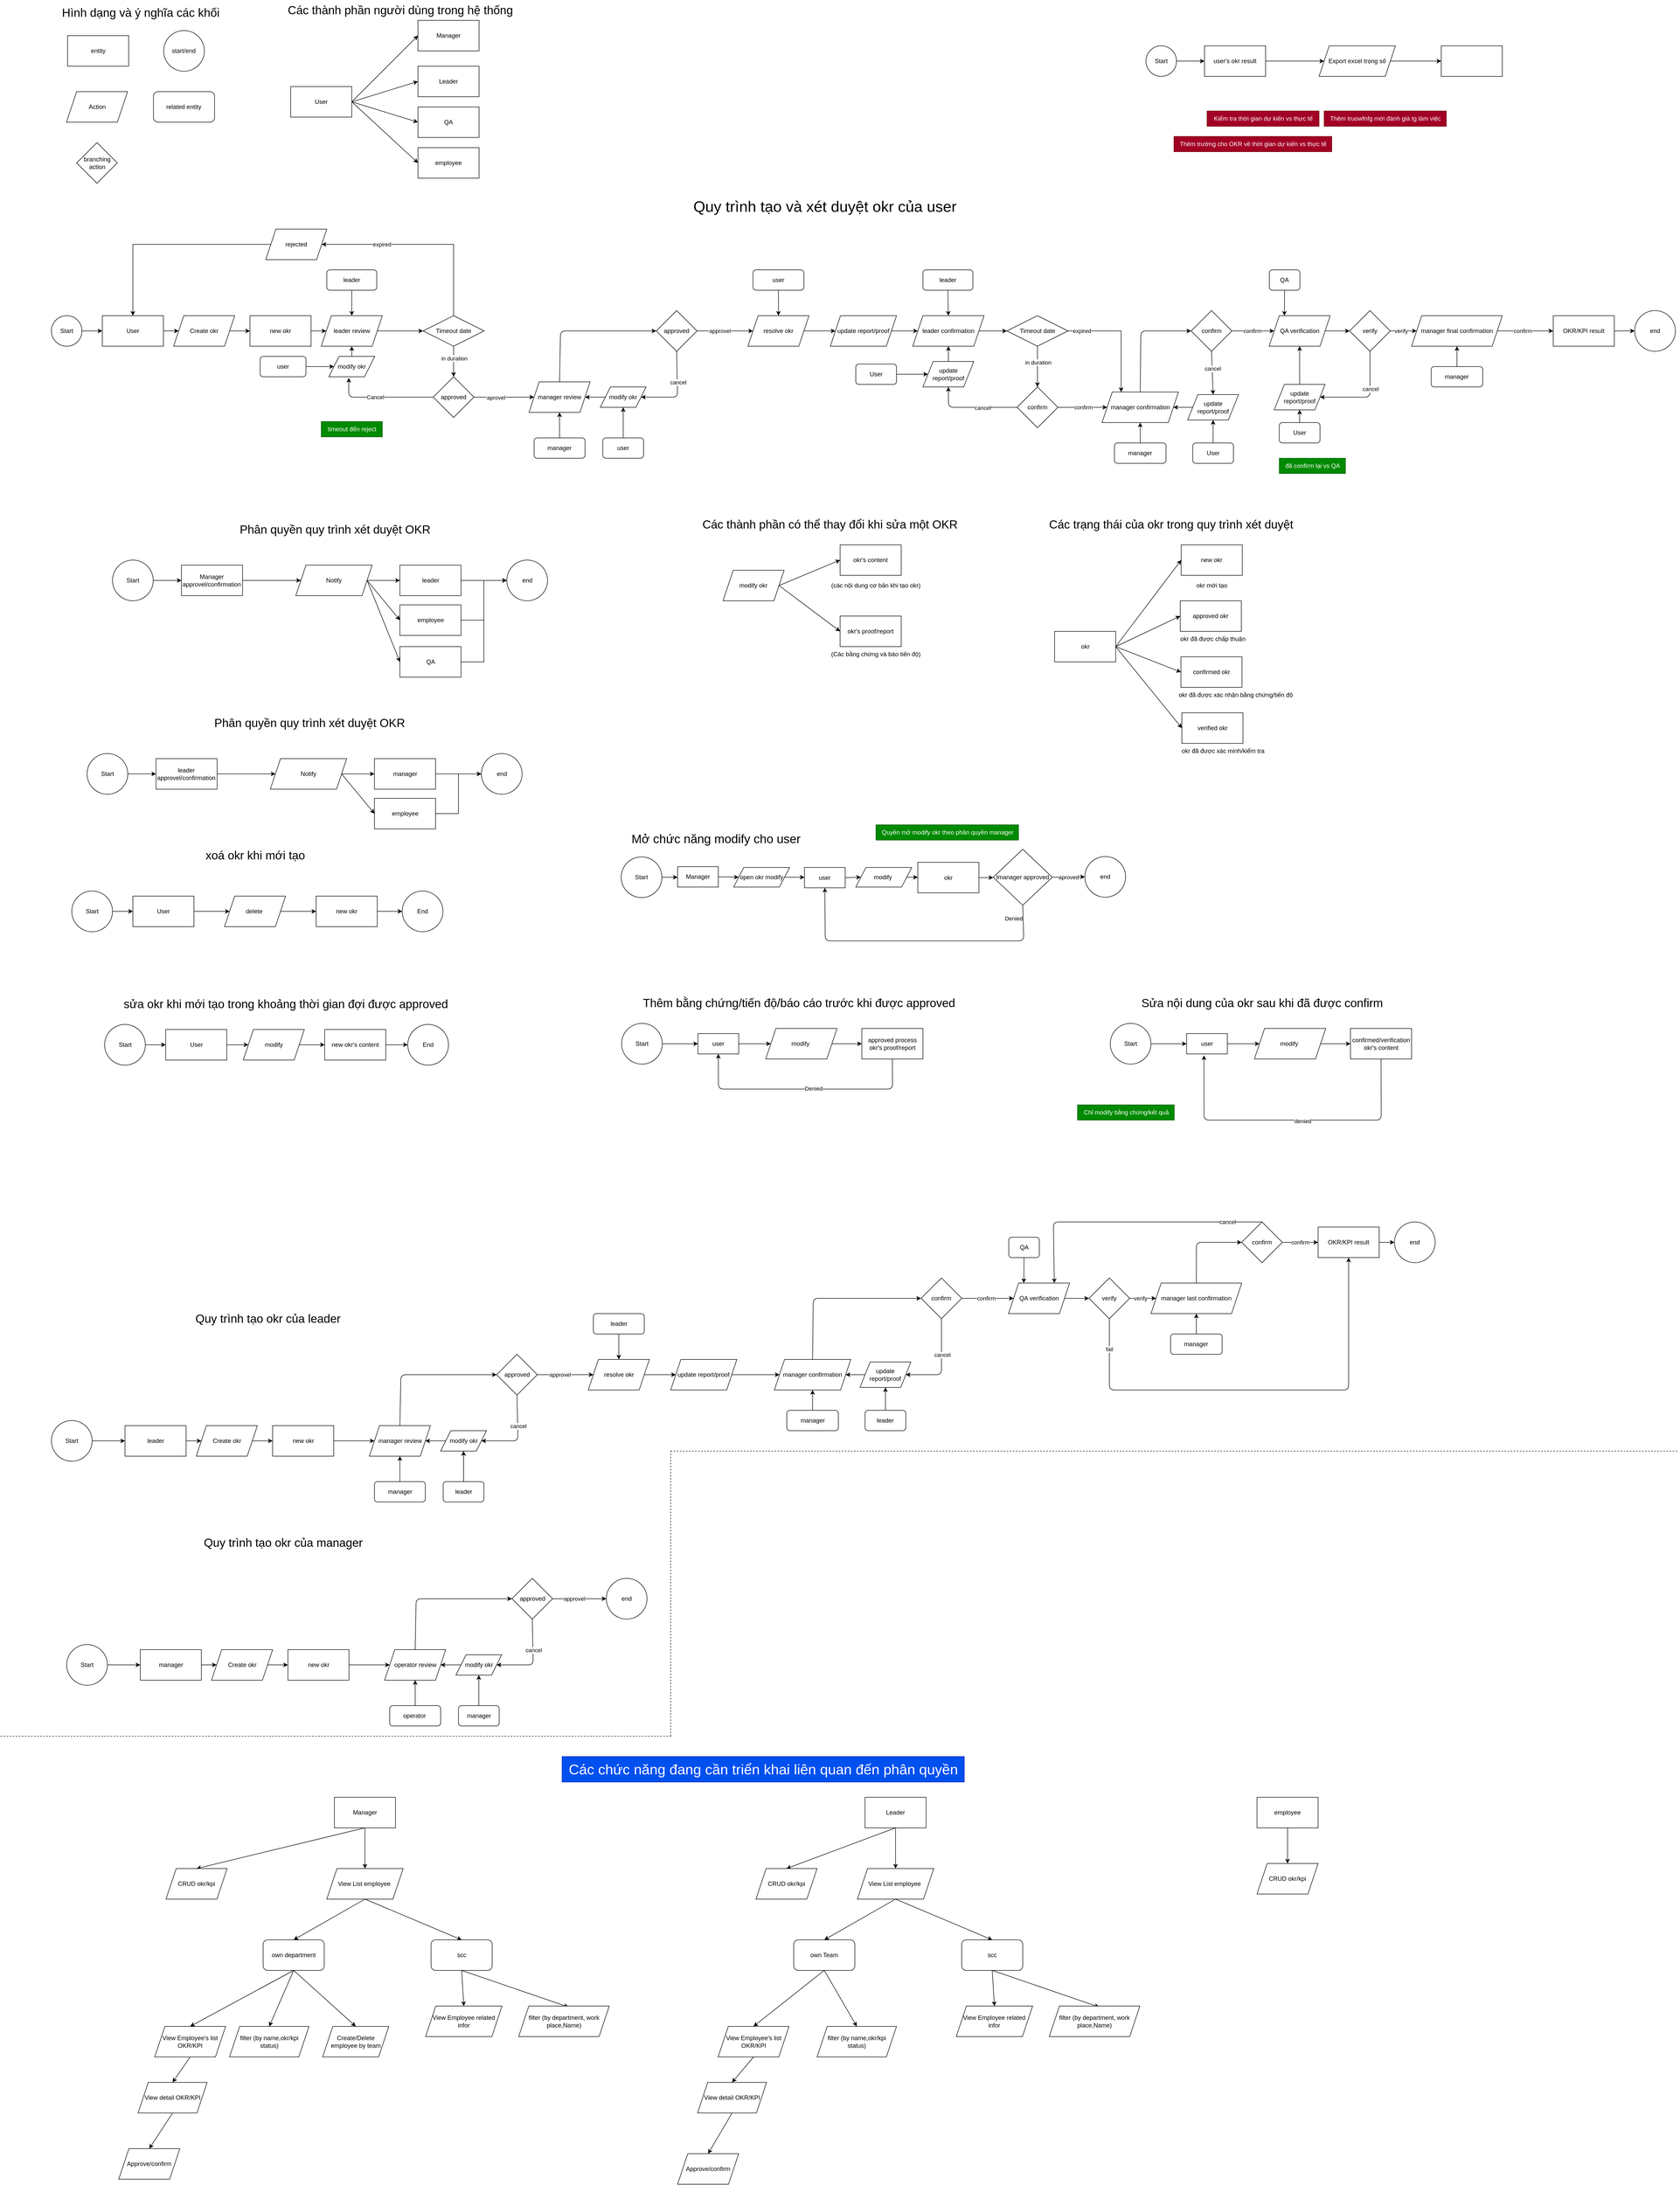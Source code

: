 <mxfile>
    <diagram id="h8m3sAev7H-m7dmJf8yI" name="Page-1">
        <mxGraphModel dx="5910" dy="1960" grid="1" gridSize="10" guides="1" tooltips="1" connect="1" arrows="1" fold="1" page="1" pageScale="1" pageWidth="3300" pageHeight="4681" math="0" shadow="0">
            <root>
                <mxCell id="0"/>
                <mxCell id="1" parent="0"/>
                <mxCell id="1028" value="Manager" style="whiteSpace=wrap;html=1;" parent="1" vertex="1">
                    <mxGeometry x="790.0" y="70" width="120" height="60" as="geometry"/>
                </mxCell>
                <mxCell id="1029" style="edgeStyle=none;html=1;exitX=1;exitY=0.5;exitDx=0;exitDy=0;entryX=0;entryY=0.5;entryDx=0;entryDy=0;" parent="1" source="1033" target="1028" edge="1">
                    <mxGeometry relative="1" as="geometry"/>
                </mxCell>
                <mxCell id="1030" style="edgeStyle=none;html=1;exitX=1;exitY=0.5;exitDx=0;exitDy=0;entryX=0;entryY=0.5;entryDx=0;entryDy=0;" parent="1" source="1033" target="1034" edge="1">
                    <mxGeometry relative="1" as="geometry">
                        <mxPoint x="790.0" y="200" as="targetPoint"/>
                    </mxGeometry>
                </mxCell>
                <mxCell id="1031" style="edgeStyle=none;html=1;exitX=1;exitY=0.5;exitDx=0;exitDy=0;entryX=0;entryY=0.5;entryDx=0;entryDy=0;" parent="1" source="1033" target="1035" edge="1">
                    <mxGeometry relative="1" as="geometry"/>
                </mxCell>
                <mxCell id="1032" style="edgeStyle=none;html=1;exitX=1;exitY=0.5;exitDx=0;exitDy=0;entryX=0;entryY=0.5;entryDx=0;entryDy=0;" parent="1" source="1033" target="1036" edge="1">
                    <mxGeometry relative="1" as="geometry"/>
                </mxCell>
                <mxCell id="1033" value="User" style="whiteSpace=wrap;html=1;" parent="1" vertex="1">
                    <mxGeometry x="540.0" y="200" width="120" height="60" as="geometry"/>
                </mxCell>
                <mxCell id="1034" value="Leader" style="whiteSpace=wrap;html=1;" parent="1" vertex="1">
                    <mxGeometry x="790.0" y="160" width="120" height="60" as="geometry"/>
                </mxCell>
                <mxCell id="1035" value="QA" style="whiteSpace=wrap;html=1;" parent="1" vertex="1">
                    <mxGeometry x="790.0" y="240" width="120" height="60" as="geometry"/>
                </mxCell>
                <mxCell id="1036" value="employee" style="whiteSpace=wrap;html=1;" parent="1" vertex="1">
                    <mxGeometry x="790.0" y="320" width="120" height="60" as="geometry"/>
                </mxCell>
                <mxCell id="1037" value="entity" style="whiteSpace=wrap;html=1;" parent="1" vertex="1">
                    <mxGeometry x="101.7" y="100" width="120" height="60" as="geometry"/>
                </mxCell>
                <mxCell id="1038" value="Action" style="shape=parallelogram;perimeter=parallelogramPerimeter;whiteSpace=wrap;html=1;fixedSize=1;" parent="1" vertex="1">
                    <mxGeometry x="99.53" y="210" width="120" height="60" as="geometry"/>
                </mxCell>
                <mxCell id="1039" value="branching action" style="rhombus;whiteSpace=wrap;html=1;" parent="1" vertex="1">
                    <mxGeometry x="119.53" y="310" width="80" height="80" as="geometry"/>
                </mxCell>
                <mxCell id="1040" value="start/end" style="ellipse;whiteSpace=wrap;html=1;" parent="1" vertex="1">
                    <mxGeometry x="290.46" y="90" width="80" height="80" as="geometry"/>
                </mxCell>
                <mxCell id="1041" style="edgeStyle=none;html=1;entryX=0;entryY=0.5;entryDx=0;entryDy=0;exitX=1;exitY=0.5;exitDx=0;exitDy=0;" parent="1" source="1042" target="1044" edge="1">
                    <mxGeometry relative="1" as="geometry">
                        <mxPoint x="120" y="680" as="sourcePoint"/>
                    </mxGeometry>
                </mxCell>
                <mxCell id="1042" value="Start" style="ellipse;whiteSpace=wrap;html=1;" parent="1" vertex="1">
                    <mxGeometry x="70" y="650" width="60" height="60" as="geometry"/>
                </mxCell>
                <mxCell id="1043" style="edgeStyle=none;html=1;exitX=1;exitY=0.5;exitDx=0;exitDy=0;entryX=0;entryY=0.5;entryDx=0;entryDy=0;" parent="1" source="1044" target="1046" edge="1">
                    <mxGeometry relative="1" as="geometry"/>
                </mxCell>
                <mxCell id="1044" value="User" style="whiteSpace=wrap;html=1;" parent="1" vertex="1">
                    <mxGeometry x="170" y="650" width="120" height="60" as="geometry"/>
                </mxCell>
                <mxCell id="1045" style="edgeStyle=none;html=1;exitX=1;exitY=0.5;exitDx=0;exitDy=0;entryX=0;entryY=0.5;entryDx=0;entryDy=0;" parent="1" source="1046" target="1048" edge="1">
                    <mxGeometry relative="1" as="geometry">
                        <mxPoint x="550" y="680.0" as="targetPoint"/>
                    </mxGeometry>
                </mxCell>
                <mxCell id="1046" value="Create okr" style="shape=parallelogram;perimeter=parallelogramPerimeter;whiteSpace=wrap;html=1;fixedSize=1;" parent="1" vertex="1">
                    <mxGeometry x="310" y="650" width="120" height="60" as="geometry"/>
                </mxCell>
                <mxCell id="1047" style="edgeStyle=none;html=1;exitX=1;exitY=0.5;exitDx=0;exitDy=0;entryX=0;entryY=0.5;entryDx=0;entryDy=0;" parent="1" source="1048" target="1051" edge="1">
                    <mxGeometry relative="1" as="geometry"/>
                </mxCell>
                <mxCell id="1048" value="new okr" style="whiteSpace=wrap;html=1;" parent="1" vertex="1">
                    <mxGeometry x="460" y="650" width="120" height="60" as="geometry"/>
                </mxCell>
                <mxCell id="1049" style="edgeStyle=none;html=1;exitX=0.5;exitY=1;exitDx=0;exitDy=0;entryX=0.5;entryY=0;entryDx=0;entryDy=0;" parent="1" source="1127" target="1056" edge="1">
                    <mxGeometry relative="1" as="geometry">
                        <Array as="points"/>
                    </mxGeometry>
                </mxCell>
                <mxCell id="1050" value="in duration" style="edgeLabel;html=1;align=center;verticalAlign=middle;resizable=0;points=[];" parent="1049" connectable="0" vertex="1">
                    <mxGeometry x="-0.2" y="1" relative="1" as="geometry">
                        <mxPoint as="offset"/>
                    </mxGeometry>
                </mxCell>
                <mxCell id="1051" value="leader review" style="shape=parallelogram;perimeter=parallelogramPerimeter;whiteSpace=wrap;html=1;fixedSize=1;" parent="1" vertex="1">
                    <mxGeometry x="600.0" y="650" width="120" height="60" as="geometry"/>
                </mxCell>
                <mxCell id="1052" style="edgeStyle=none;html=1;exitX=1;exitY=0.5;exitDx=0;exitDy=0;entryX=0;entryY=0.5;entryDx=0;entryDy=0;" parent="1" source="1056" target="1060" edge="1">
                    <mxGeometry relative="1" as="geometry">
                        <mxPoint x="818.13" y="940" as="targetPoint"/>
                    </mxGeometry>
                </mxCell>
                <mxCell id="1053" value="aprovel" style="edgeLabel;html=1;align=center;verticalAlign=middle;resizable=0;points=[];" parent="1052" vertex="1" connectable="0">
                    <mxGeometry x="-0.289" y="-1" relative="1" as="geometry">
                        <mxPoint x="1" as="offset"/>
                    </mxGeometry>
                </mxCell>
                <mxCell id="1054" style="edgeStyle=none;html=1;exitX=0;exitY=0.5;exitDx=0;exitDy=0;entryX=0.435;entryY=1.055;entryDx=0;entryDy=0;entryPerimeter=0;" parent="1" source="1056" target="1058" edge="1">
                    <mxGeometry relative="1" as="geometry">
                        <mxPoint x="705" y="810" as="targetPoint"/>
                        <Array as="points">
                            <mxPoint x="654" y="810"/>
                        </Array>
                    </mxGeometry>
                </mxCell>
                <mxCell id="1055" value="Cancel" style="edgeLabel;html=1;align=center;verticalAlign=middle;resizable=0;points=[];" parent="1054" vertex="1" connectable="0">
                    <mxGeometry x="0.334" y="3" relative="1" as="geometry">
                        <mxPoint x="22" y="-3" as="offset"/>
                    </mxGeometry>
                </mxCell>
                <mxCell id="1056" value="approved" style="rhombus;whiteSpace=wrap;html=1;" parent="1" vertex="1">
                    <mxGeometry x="820.0" y="770" width="80" height="80" as="geometry"/>
                </mxCell>
                <mxCell id="1057" style="edgeStyle=none;html=1;exitX=0.5;exitY=0;exitDx=0;exitDy=0;entryX=0.5;entryY=1;entryDx=0;entryDy=0;" parent="1" source="1058" target="1051" edge="1">
                    <mxGeometry relative="1" as="geometry"/>
                </mxCell>
                <mxCell id="1058" value="modify okr" style="shape=parallelogram;perimeter=parallelogramPerimeter;whiteSpace=wrap;html=1;fixedSize=1;" parent="1" vertex="1">
                    <mxGeometry x="615.0" y="730" width="90" height="40" as="geometry"/>
                </mxCell>
                <mxCell id="1059" style="edgeStyle=none;html=1;exitX=0.5;exitY=0;exitDx=0;exitDy=0;entryX=0;entryY=0.5;entryDx=0;entryDy=0;" parent="1" source="1060" target="1065" edge="1">
                    <mxGeometry relative="1" as="geometry">
                        <Array as="points">
                            <mxPoint x="1070" y="680"/>
                        </Array>
                    </mxGeometry>
                </mxCell>
                <mxCell id="1060" value="manager review" style="shape=parallelogram;perimeter=parallelogramPerimeter;whiteSpace=wrap;html=1;fixedSize=1;" parent="1" vertex="1">
                    <mxGeometry x="1008.13" y="780" width="120" height="60" as="geometry"/>
                </mxCell>
                <mxCell id="1061" style="edgeStyle=none;html=1;exitX=0.5;exitY=1;exitDx=0;exitDy=0;entryX=1;entryY=0.5;entryDx=0;entryDy=0;" parent="1" source="1065" target="1067" edge="1">
                    <mxGeometry relative="1" as="geometry">
                        <mxPoint x="1300" y="810" as="targetPoint"/>
                        <Array as="points">
                            <mxPoint x="1300" y="810"/>
                        </Array>
                    </mxGeometry>
                </mxCell>
                <mxCell id="1062" value="cancel" style="edgeLabel;html=1;align=center;verticalAlign=middle;resizable=0;points=[];" parent="1061" vertex="1" connectable="0">
                    <mxGeometry x="-0.253" y="1" relative="1" as="geometry">
                        <mxPoint as="offset"/>
                    </mxGeometry>
                </mxCell>
                <mxCell id="1063" style="edgeStyle=none;html=1;exitX=1;exitY=0.5;exitDx=0;exitDy=0;entryX=0;entryY=0.5;entryDx=0;entryDy=0;" parent="1" source="1065" target="1069" edge="1">
                    <mxGeometry relative="1" as="geometry">
                        <mxPoint x="1448.13" y="560" as="targetPoint"/>
                    </mxGeometry>
                </mxCell>
                <mxCell id="1064" value="approvel" style="edgeLabel;html=1;align=center;verticalAlign=middle;resizable=0;points=[];" parent="1063" vertex="1" connectable="0">
                    <mxGeometry x="-0.192" relative="1" as="geometry">
                        <mxPoint as="offset"/>
                    </mxGeometry>
                </mxCell>
                <mxCell id="1065" value="approved" style="rhombus;whiteSpace=wrap;html=1;" parent="1" vertex="1">
                    <mxGeometry x="1258.13" y="640" width="80" height="80" as="geometry"/>
                </mxCell>
                <mxCell id="1066" style="edgeStyle=none;html=1;exitX=0;exitY=0.5;exitDx=0;exitDy=0;entryX=1;entryY=0.5;entryDx=0;entryDy=0;" parent="1" source="1067" target="1060" edge="1">
                    <mxGeometry relative="1" as="geometry"/>
                </mxCell>
                <mxCell id="1067" value="modify okr" style="shape=parallelogram;perimeter=parallelogramPerimeter;whiteSpace=wrap;html=1;fixedSize=1;" parent="1" vertex="1">
                    <mxGeometry x="1148.13" y="790" width="90" height="40" as="geometry"/>
                </mxCell>
                <mxCell id="1068" style="edgeStyle=none;html=1;exitX=1;exitY=0.5;exitDx=0;exitDy=0;entryX=0;entryY=0.5;entryDx=0;entryDy=0;" parent="1" source="1069" target="1071" edge="1">
                    <mxGeometry relative="1" as="geometry"/>
                </mxCell>
                <mxCell id="1069" value="resolve okr" style="shape=parallelogram;perimeter=parallelogramPerimeter;whiteSpace=wrap;html=1;fixedSize=1;" parent="1" vertex="1">
                    <mxGeometry x="1438.13" y="650" width="120" height="60" as="geometry"/>
                </mxCell>
                <mxCell id="1070" style="edgeStyle=none;html=1;exitX=1;exitY=0.5;exitDx=0;exitDy=0;entryX=0;entryY=0.5;entryDx=0;entryDy=0;" parent="1" source="1071" target="1072" edge="1">
                    <mxGeometry relative="1" as="geometry"/>
                </mxCell>
                <mxCell id="1071" value="update report/proof" style="shape=parallelogram;perimeter=parallelogramPerimeter;whiteSpace=wrap;html=1;fixedSize=1;" parent="1" vertex="1">
                    <mxGeometry x="1600" y="650" width="130" height="60" as="geometry"/>
                </mxCell>
                <mxCell id="1072" value="leader confirmation" style="shape=parallelogram;perimeter=parallelogramPerimeter;whiteSpace=wrap;html=1;fixedSize=1;" parent="1" vertex="1">
                    <mxGeometry x="1761.87" y="650" width="140" height="60" as="geometry"/>
                </mxCell>
                <mxCell id="1073" style="edgeStyle=none;html=1;exitX=0;exitY=0.5;exitDx=0;exitDy=0;entryX=0.5;entryY=1;entryDx=0;entryDy=0;" parent="1" source="1077" target="1079" edge="1">
                    <mxGeometry relative="1" as="geometry">
                        <mxPoint x="1871.87" y="830" as="targetPoint"/>
                        <Array as="points">
                            <mxPoint x="1832" y="830"/>
                        </Array>
                    </mxGeometry>
                </mxCell>
                <mxCell id="1074" value="cancel" style="edgeLabel;html=1;align=center;verticalAlign=middle;resizable=0;points=[];" parent="1073" vertex="1" connectable="0">
                    <mxGeometry x="-0.218" y="1" relative="1" as="geometry">
                        <mxPoint as="offset"/>
                    </mxGeometry>
                </mxCell>
                <mxCell id="1075" style="edgeStyle=none;html=1;exitX=1;exitY=0.5;exitDx=0;exitDy=0;entryX=0;entryY=0.5;entryDx=0;entryDy=0;" parent="1" source="1077" target="1080" edge="1">
                    <mxGeometry relative="1" as="geometry">
                        <mxPoint x="2021.87" y="900" as="targetPoint"/>
                    </mxGeometry>
                </mxCell>
                <mxCell id="1076" value="confirm" style="edgeLabel;html=1;align=center;verticalAlign=middle;resizable=0;points=[];" parent="1075" vertex="1" connectable="0">
                    <mxGeometry x="0.236" relative="1" as="geometry">
                        <mxPoint x="-10" as="offset"/>
                    </mxGeometry>
                </mxCell>
                <mxCell id="1077" value="confirm" style="rhombus;whiteSpace=wrap;html=1;" parent="1" vertex="1">
                    <mxGeometry x="1966.87" y="790" width="80" height="80" as="geometry"/>
                </mxCell>
                <mxCell id="1078" style="edgeStyle=none;html=1;exitX=0.5;exitY=0;exitDx=0;exitDy=0;entryX=0.5;entryY=1;entryDx=0;entryDy=0;" parent="1" source="1079" target="1072" edge="1">
                    <mxGeometry relative="1" as="geometry"/>
                </mxCell>
                <mxCell id="1079" value="update report/proof" style="shape=parallelogram;perimeter=parallelogramPerimeter;whiteSpace=wrap;html=1;fixedSize=1;" parent="1" vertex="1">
                    <mxGeometry x="1781.87" y="740" width="100" height="50" as="geometry"/>
                </mxCell>
                <mxCell id="1080" value="manager confirmation" style="shape=parallelogram;perimeter=parallelogramPerimeter;whiteSpace=wrap;html=1;fixedSize=1;" parent="1" vertex="1">
                    <mxGeometry x="2133.74" y="800" width="150" height="60" as="geometry"/>
                </mxCell>
                <mxCell id="1081" style="edgeStyle=none;html=1;exitX=0.5;exitY=0;exitDx=0;exitDy=0;entryX=0;entryY=0.5;entryDx=0;entryDy=0;" parent="1" source="1080" target="1086" edge="1">
                    <mxGeometry relative="1" as="geometry">
                        <mxPoint x="2268.74" y="680" as="sourcePoint"/>
                        <Array as="points">
                            <mxPoint x="2210" y="680"/>
                        </Array>
                    </mxGeometry>
                </mxCell>
                <mxCell id="1082" style="edgeStyle=none;html=1;exitX=0.5;exitY=1;exitDx=0;exitDy=0;entryX=0.5;entryY=0;entryDx=0;entryDy=0;" parent="1" source="1086" target="1088" edge="1">
                    <mxGeometry relative="1" as="geometry">
                        <mxPoint x="2461.87" y="810" as="targetPoint"/>
                        <Array as="points"/>
                    </mxGeometry>
                </mxCell>
                <mxCell id="1083" value="cancel" style="edgeLabel;html=1;align=center;verticalAlign=middle;resizable=0;points=[];" parent="1082" vertex="1" connectable="0">
                    <mxGeometry x="-0.218" y="1" relative="1" as="geometry">
                        <mxPoint as="offset"/>
                    </mxGeometry>
                </mxCell>
                <mxCell id="1084" style="edgeStyle=none;html=1;exitX=1;exitY=0.5;exitDx=0;exitDy=0;entryX=0;entryY=0.5;entryDx=0;entryDy=0;" parent="1" source="1086" target="1090" edge="1">
                    <mxGeometry relative="1" as="geometry"/>
                </mxCell>
                <mxCell id="1085" value="confirm" style="edgeLabel;html=1;align=center;verticalAlign=middle;resizable=0;points=[];" parent="1084" vertex="1" connectable="0">
                    <mxGeometry x="-0.235" relative="1" as="geometry">
                        <mxPoint x="8" as="offset"/>
                    </mxGeometry>
                </mxCell>
                <mxCell id="1086" value="confirm" style="rhombus;whiteSpace=wrap;html=1;" parent="1" vertex="1">
                    <mxGeometry x="2308.74" y="640" width="80" height="80" as="geometry"/>
                </mxCell>
                <mxCell id="1087" style="edgeStyle=none;html=1;exitX=0;exitY=0.5;exitDx=0;exitDy=0;entryX=1;entryY=0.5;entryDx=0;entryDy=0;" parent="1" source="1088" target="1080" edge="1">
                    <mxGeometry relative="1" as="geometry">
                        <mxPoint x="2063.74" y="940" as="targetPoint"/>
                    </mxGeometry>
                </mxCell>
                <mxCell id="1088" value="update report/proof" style="shape=parallelogram;perimeter=parallelogramPerimeter;whiteSpace=wrap;html=1;fixedSize=1;" parent="1" vertex="1">
                    <mxGeometry x="2301.87" y="805" width="100" height="50" as="geometry"/>
                </mxCell>
                <mxCell id="1089" style="edgeStyle=none;html=1;exitX=1;exitY=0.5;exitDx=0;exitDy=0;entryX=0;entryY=0.5;entryDx=0;entryDy=0;" parent="1" source="1090" target="1113" edge="1">
                    <mxGeometry relative="1" as="geometry"/>
                </mxCell>
                <mxCell id="1090" value="QA verification" style="shape=parallelogram;perimeter=parallelogramPerimeter;whiteSpace=wrap;html=1;fixedSize=1;" parent="1" vertex="1">
                    <mxGeometry x="2461.87" y="650" width="120" height="60" as="geometry"/>
                </mxCell>
                <mxCell id="1091" style="edgeStyle=none;html=1;exitX=0.5;exitY=1;exitDx=0;exitDy=0;entryX=0.5;entryY=0;entryDx=0;entryDy=0;" parent="1" source="1092" target="1051" edge="1">
                    <mxGeometry relative="1" as="geometry"/>
                </mxCell>
                <mxCell id="1092" value="leader" style="rounded=1;whiteSpace=wrap;html=1;" parent="1" vertex="1">
                    <mxGeometry x="610.94" y="560" width="98.13" height="40" as="geometry"/>
                </mxCell>
                <mxCell id="1093" style="edgeStyle=none;html=1;exitX=0.5;exitY=0;exitDx=0;exitDy=0;entryX=0.5;entryY=1;entryDx=0;entryDy=0;" parent="1" source="1094" target="1060" edge="1">
                    <mxGeometry relative="1" as="geometry"/>
                </mxCell>
                <mxCell id="1094" value="manager" style="rounded=1;whiteSpace=wrap;html=1;" parent="1" vertex="1">
                    <mxGeometry x="1018.13" y="890" width="100" height="40" as="geometry"/>
                </mxCell>
                <mxCell id="1095" style="edgeStyle=none;html=1;exitX=0.5;exitY=1;exitDx=0;exitDy=0;entryX=0.5;entryY=0;entryDx=0;entryDy=0;" parent="1" source="1096" target="1069" edge="1">
                    <mxGeometry relative="1" as="geometry"/>
                </mxCell>
                <mxCell id="1096" value="user" style="rounded=1;whiteSpace=wrap;html=1;" parent="1" vertex="1">
                    <mxGeometry x="1448.13" y="560" width="100" height="40" as="geometry"/>
                </mxCell>
                <mxCell id="1097" style="edgeStyle=none;html=1;exitX=0.5;exitY=0;exitDx=0;exitDy=0;entryX=0.5;entryY=1;entryDx=0;entryDy=0;" parent="1" source="1098" target="1067" edge="1">
                    <mxGeometry relative="1" as="geometry"/>
                </mxCell>
                <mxCell id="1098" value="user" style="rounded=1;whiteSpace=wrap;html=1;" parent="1" vertex="1">
                    <mxGeometry x="1153.13" y="890" width="80" height="40" as="geometry"/>
                </mxCell>
                <mxCell id="1099" style="edgeStyle=none;html=1;exitX=1;exitY=0.5;exitDx=0;exitDy=0;entryX=0;entryY=0.5;entryDx=0;entryDy=0;" parent="1" source="1100" target="1058" edge="1">
                    <mxGeometry relative="1" as="geometry"/>
                </mxCell>
                <mxCell id="1100" value="user" style="rounded=1;whiteSpace=wrap;html=1;" parent="1" vertex="1">
                    <mxGeometry x="480.0" y="730" width="90" height="40" as="geometry"/>
                </mxCell>
                <mxCell id="1101" style="edgeStyle=none;html=1;exitX=1;exitY=0.5;exitDx=0;exitDy=0;entryX=0;entryY=0.5;entryDx=0;entryDy=0;" parent="1" source="1102" target="1079" edge="1">
                    <mxGeometry relative="1" as="geometry"/>
                </mxCell>
                <mxCell id="1102" value="User" style="rounded=1;whiteSpace=wrap;html=1;" parent="1" vertex="1">
                    <mxGeometry x="1650" y="745" width="80" height="40" as="geometry"/>
                </mxCell>
                <mxCell id="1103" style="edgeStyle=none;html=1;exitX=0.5;exitY=1;exitDx=0;exitDy=0;entryX=0.5;entryY=0;entryDx=0;entryDy=0;" parent="1" source="1104" target="1072" edge="1">
                    <mxGeometry relative="1" as="geometry"/>
                </mxCell>
                <mxCell id="1104" value="leader" style="rounded=1;whiteSpace=wrap;html=1;" parent="1" vertex="1">
                    <mxGeometry x="1781.87" y="560" width="98.13" height="40" as="geometry"/>
                </mxCell>
                <mxCell id="1105" style="edgeStyle=none;html=1;exitX=0.5;exitY=0;exitDx=0;exitDy=0;entryX=0.5;entryY=1;entryDx=0;entryDy=0;" parent="1" source="1106" target="1080" edge="1">
                    <mxGeometry relative="1" as="geometry"/>
                </mxCell>
                <mxCell id="1106" value="manager" style="rounded=1;whiteSpace=wrap;html=1;" parent="1" vertex="1">
                    <mxGeometry x="2158.11" y="900" width="101.26" height="40" as="geometry"/>
                </mxCell>
                <mxCell id="1107" style="edgeStyle=none;html=1;exitX=0.5;exitY=0;exitDx=0;exitDy=0;entryX=0.5;entryY=1;entryDx=0;entryDy=0;" parent="1" source="1108" target="1088" edge="1">
                    <mxGeometry relative="1" as="geometry"/>
                </mxCell>
                <mxCell id="1108" value="User" style="rounded=1;whiteSpace=wrap;html=1;" parent="1" vertex="1">
                    <mxGeometry x="2311.87" y="900" width="80" height="40" as="geometry"/>
                </mxCell>
                <mxCell id="1109" style="edgeStyle=none;html=1;exitX=0.5;exitY=1;exitDx=0;exitDy=0;entryX=0.25;entryY=0;entryDx=0;entryDy=0;" parent="1" source="1110" target="1090" edge="1">
                    <mxGeometry relative="1" as="geometry"/>
                </mxCell>
                <mxCell id="1110" value="QA" style="rounded=1;whiteSpace=wrap;html=1;" parent="1" vertex="1">
                    <mxGeometry x="2462.4" y="560" width="60" height="40" as="geometry"/>
                </mxCell>
                <mxCell id="1111" style="edgeStyle=none;html=1;exitX=1;exitY=0.5;exitDx=0;exitDy=0;entryX=0;entryY=0.5;entryDx=0;entryDy=0;" parent="1" source="1113" target="1134" edge="1">
                    <mxGeometry relative="1" as="geometry">
                        <mxPoint x="2841.74" y="680" as="targetPoint"/>
                        <mxPoint x="2741.74" y="680" as="sourcePoint"/>
                    </mxGeometry>
                </mxCell>
                <mxCell id="1112" value="verify" style="edgeLabel;html=1;align=center;verticalAlign=middle;resizable=0;points=[];" parent="1111" vertex="1" connectable="0">
                    <mxGeometry x="0.23" y="-2" relative="1" as="geometry">
                        <mxPoint x="-11" y="-2" as="offset"/>
                    </mxGeometry>
                </mxCell>
                <mxCell id="1113" value="verify" style="rhombus;whiteSpace=wrap;html=1;" parent="1" vertex="1">
                    <mxGeometry x="2620" y="640" width="80" height="80" as="geometry"/>
                </mxCell>
                <mxCell id="1114" style="edgeStyle=none;html=1;exitX=1;exitY=0.5;exitDx=0;exitDy=0;entryX=0;entryY=0.5;entryDx=0;entryDy=0;" parent="1" source="1115" target="1117" edge="1">
                    <mxGeometry relative="1" as="geometry"/>
                </mxCell>
                <mxCell id="1115" value="Start" style="ellipse;whiteSpace=wrap;html=1;" parent="1" vertex="1">
                    <mxGeometry x="2149.87" y="2040" width="80" height="80" as="geometry"/>
                </mxCell>
                <mxCell id="1116" style="edgeStyle=none;html=1;exitX=1;exitY=0.5;exitDx=0;exitDy=0;entryX=0;entryY=0.5;entryDx=0;entryDy=0;" parent="1" source="1117" target="1119" edge="1">
                    <mxGeometry relative="1" as="geometry"/>
                </mxCell>
                <mxCell id="1117" value="user" style="whiteSpace=wrap;html=1;" parent="1" vertex="1">
                    <mxGeometry x="2299.87" y="2060" width="80" height="40" as="geometry"/>
                </mxCell>
                <mxCell id="1118" style="edgeStyle=none;html=1;exitX=1;exitY=0.5;exitDx=0;exitDy=0;entryX=0;entryY=0.5;entryDx=0;entryDy=0;" parent="1" source="1119" target="1122" edge="1">
                    <mxGeometry relative="1" as="geometry"/>
                </mxCell>
                <mxCell id="1119" value="modify&amp;nbsp;" style="shape=parallelogram;perimeter=parallelogramPerimeter;whiteSpace=wrap;html=1;fixedSize=1;" parent="1" vertex="1">
                    <mxGeometry x="2433" y="2050" width="140" height="60" as="geometry"/>
                </mxCell>
                <mxCell id="1120" style="edgeStyle=none;html=1;exitX=0.5;exitY=1;exitDx=0;exitDy=0;entryX=0.426;entryY=1.071;entryDx=0;entryDy=0;entryPerimeter=0;" parent="1" source="1122" target="1117" edge="1">
                    <mxGeometry relative="1" as="geometry">
                        <Array as="points">
                            <mxPoint x="2682.13" y="2230"/>
                            <mxPoint x="2334.13" y="2230"/>
                        </Array>
                    </mxGeometry>
                </mxCell>
                <mxCell id="1121" value="denied" style="edgeLabel;html=1;align=center;verticalAlign=middle;resizable=0;points=[];" parent="1120" vertex="1" connectable="0">
                    <mxGeometry x="-0.078" y="2" relative="1" as="geometry">
                        <mxPoint as="offset"/>
                    </mxGeometry>
                </mxCell>
                <mxCell id="1122" value="confirmed/verification okr's content" style="whiteSpace=wrap;html=1;" parent="1" vertex="1">
                    <mxGeometry x="2621.74" y="2050" width="120" height="60" as="geometry"/>
                </mxCell>
                <mxCell id="1123" value="related entity" style="rounded=1;whiteSpace=wrap;html=1;" parent="1" vertex="1">
                    <mxGeometry x="270.46" y="210" width="120" height="60" as="geometry"/>
                </mxCell>
                <mxCell id="1124" value="" style="edgeStyle=none;html=1;exitX=1;exitY=0.5;exitDx=0;exitDy=0;entryX=0;entryY=0.5;entryDx=0;entryDy=0;" parent="1" source="1051" target="1127" edge="1">
                    <mxGeometry relative="1" as="geometry">
                        <Array as="points"/>
                        <mxPoint x="710" y="680" as="sourcePoint"/>
                        <mxPoint x="860" y="770" as="targetPoint"/>
                    </mxGeometry>
                </mxCell>
                <mxCell id="1125" style="edgeStyle=orthogonalEdgeStyle;rounded=0;orthogonalLoop=1;jettySize=auto;html=1;exitX=0.5;exitY=0;exitDx=0;exitDy=0;entryX=1;entryY=0.5;entryDx=0;entryDy=0;" parent="1" source="1127" target="1269" edge="1">
                    <mxGeometry relative="1" as="geometry">
                        <mxPoint x="249.53" y="650" as="targetPoint"/>
                        <mxPoint x="879.53" y="650" as="sourcePoint"/>
                        <Array as="points">
                            <mxPoint x="860" y="510"/>
                        </Array>
                    </mxGeometry>
                </mxCell>
                <mxCell id="1126" value="expired" style="edgeLabel;html=1;align=center;verticalAlign=middle;resizable=0;points=[];" parent="1125" connectable="0" vertex="1">
                    <mxGeometry x="-0.285" relative="1" as="geometry">
                        <mxPoint x="-139" as="offset"/>
                    </mxGeometry>
                </mxCell>
                <mxCell id="1127" value="Timeout date" style="rhombus;whiteSpace=wrap;html=1;" parent="1" vertex="1">
                    <mxGeometry x="800" y="650" width="120" height="60" as="geometry"/>
                </mxCell>
                <mxCell id="1128" style="edgeStyle=none;html=1;exitX=0.5;exitY=1;exitDx=0;exitDy=0;entryX=0.5;entryY=0;entryDx=0;entryDy=0;" parent="1" source="1133" target="1077" edge="1">
                    <mxGeometry relative="1" as="geometry">
                        <Array as="points"/>
                        <mxPoint x="2043.37" y="775" as="targetPoint"/>
                    </mxGeometry>
                </mxCell>
                <mxCell id="1129" value="in duration" style="edgeLabel;html=1;align=center;verticalAlign=middle;resizable=0;points=[];" parent="1128" connectable="0" vertex="1">
                    <mxGeometry x="-0.2" y="1" relative="1" as="geometry">
                        <mxPoint as="offset"/>
                    </mxGeometry>
                </mxCell>
                <mxCell id="1130" value="" style="edgeStyle=none;html=1;exitX=1;exitY=0.5;exitDx=0;exitDy=0;entryX=0;entryY=0.5;entryDx=0;entryDy=0;" parent="1" source="1072" target="1133" edge="1">
                    <mxGeometry relative="1" as="geometry">
                        <Array as="points"/>
                        <mxPoint x="1893.37" y="685" as="sourcePoint"/>
                        <mxPoint x="2043.37" y="775" as="targetPoint"/>
                    </mxGeometry>
                </mxCell>
                <mxCell id="1131" style="edgeStyle=orthogonalEdgeStyle;rounded=0;orthogonalLoop=1;jettySize=auto;html=1;exitX=1;exitY=0.5;exitDx=0;exitDy=0;entryX=0.25;entryY=0;entryDx=0;entryDy=0;" parent="1" source="1133" target="1080" edge="1">
                    <mxGeometry relative="1" as="geometry">
                        <mxPoint x="2221.37" y="785" as="targetPoint"/>
                    </mxGeometry>
                </mxCell>
                <mxCell id="1132" value="expired" style="edgeLabel;html=1;align=center;verticalAlign=middle;resizable=0;points=[];" parent="1131" connectable="0" vertex="1">
                    <mxGeometry x="-0.285" relative="1" as="geometry">
                        <mxPoint x="-53" as="offset"/>
                    </mxGeometry>
                </mxCell>
                <mxCell id="1133" value="Timeout date" style="rhombus;whiteSpace=wrap;html=1;" parent="1" vertex="1">
                    <mxGeometry x="1946.87" y="650" width="120" height="60" as="geometry"/>
                </mxCell>
                <mxCell id="1134" value="manager final confirmation" style="shape=parallelogram;perimeter=parallelogramPerimeter;whiteSpace=wrap;html=1;fixedSize=1;" parent="1" vertex="1">
                    <mxGeometry x="2741.74" y="650" width="178.26" height="60" as="geometry"/>
                </mxCell>
                <mxCell id="1135" style="edgeStyle=none;html=1;exitX=1;exitY=0.5;exitDx=0;exitDy=0;entryX=0;entryY=0.5;entryDx=0;entryDy=0;" parent="1" source="1134" target="1257" edge="1">
                    <mxGeometry relative="1" as="geometry">
                        <mxPoint x="3030.13" y="680" as="targetPoint"/>
                        <mxPoint x="2930" y="680" as="sourcePoint"/>
                    </mxGeometry>
                </mxCell>
                <mxCell id="1136" value="confirm" style="edgeLabel;html=1;align=center;verticalAlign=middle;resizable=0;points=[];" parent="1135" connectable="0" vertex="1">
                    <mxGeometry x="-0.235" relative="1" as="geometry">
                        <mxPoint x="8" as="offset"/>
                    </mxGeometry>
                </mxCell>
                <mxCell id="1137" style="edgeStyle=none;html=1;exitX=0.5;exitY=0;exitDx=0;exitDy=0;entryX=0.5;entryY=1;entryDx=0;entryDy=0;" parent="1" source="1138" target="1134" edge="1">
                    <mxGeometry relative="1" as="geometry"/>
                </mxCell>
                <mxCell id="1138" value="manager" style="rounded=1;whiteSpace=wrap;html=1;" parent="1" vertex="1">
                    <mxGeometry x="2780.24" y="750" width="101.26" height="40" as="geometry"/>
                </mxCell>
                <mxCell id="1139" value="end" style="ellipse;whiteSpace=wrap;html=1;" parent="1" vertex="1">
                    <mxGeometry x="3180" y="640" width="80" height="80" as="geometry"/>
                </mxCell>
                <mxCell id="1140" value="" style="group" parent="1" connectable="0" vertex="1">
                    <mxGeometry x="170" y="1982.05" width="733.6" height="250" as="geometry"/>
                </mxCell>
                <mxCell id="1141" value="Start" style="ellipse;whiteSpace=wrap;html=1;" parent="1140" vertex="1">
                    <mxGeometry x="4.53" y="60" width="80" height="80" as="geometry"/>
                </mxCell>
                <mxCell id="1142" value="User" style="whiteSpace=wrap;html=1;" parent="1140" vertex="1">
                    <mxGeometry x="124.53" y="70" width="120" height="60" as="geometry"/>
                </mxCell>
                <mxCell id="1143" style="edgeStyle=none;html=1;exitX=1;exitY=0.5;exitDx=0;exitDy=0;entryX=0;entryY=0.5;entryDx=0;entryDy=0;" parent="1140" source="1141" target="1142" edge="1">
                    <mxGeometry relative="1" as="geometry"/>
                </mxCell>
                <mxCell id="1144" value="modify" style="shape=parallelogram;perimeter=parallelogramPerimeter;whiteSpace=wrap;html=1;fixedSize=1;" parent="1140" vertex="1">
                    <mxGeometry x="276.8" y="70" width="120" height="60" as="geometry"/>
                </mxCell>
                <mxCell id="1145" style="edgeStyle=none;html=1;exitX=1;exitY=0.5;exitDx=0;exitDy=0;entryX=0;entryY=0.5;entryDx=0;entryDy=0;" parent="1140" source="1142" target="1144" edge="1">
                    <mxGeometry relative="1" as="geometry"/>
                </mxCell>
                <mxCell id="1146" value="End" style="ellipse;whiteSpace=wrap;html=1;" parent="1140" vertex="1">
                    <mxGeometry x="600.0" y="60" width="80" height="80" as="geometry"/>
                </mxCell>
                <mxCell id="1147" value="new okr's content" style="whiteSpace=wrap;html=1;" parent="1140" vertex="1">
                    <mxGeometry x="436.8" y="70" width="120" height="60" as="geometry"/>
                </mxCell>
                <mxCell id="1148" style="edgeStyle=none;html=1;exitX=1;exitY=0.5;exitDx=0;exitDy=0;entryX=0;entryY=0.5;entryDx=0;entryDy=0;" parent="1140" source="1144" target="1147" edge="1">
                    <mxGeometry relative="1" as="geometry"/>
                </mxCell>
                <mxCell id="1149" style="edgeStyle=none;html=1;exitX=1;exitY=0.5;exitDx=0;exitDy=0;entryX=0;entryY=0.5;entryDx=0;entryDy=0;" parent="1140" source="1147" target="1146" edge="1">
                    <mxGeometry relative="1" as="geometry">
                        <mxPoint x="534.53" y="100.105" as="targetPoint"/>
                    </mxGeometry>
                </mxCell>
                <mxCell id="1150" value="&lt;span style=&quot;font-size: 23px;&quot;&gt;sửa okr khi mới tạo trong khoảng thời gian đợi được approved&lt;/span&gt;" style="text;html=1;align=center;verticalAlign=middle;resizable=0;points=[];autosize=1;strokeColor=none;fillColor=none;" parent="1140" vertex="1">
                    <mxGeometry x="30.0" width="660" height="40" as="geometry"/>
                </mxCell>
                <mxCell id="1151" value="&lt;span style=&quot;font-size: 23px;&quot;&gt;Sửa nội dung của okr sau khi đã được confirm&amp;nbsp;&lt;/span&gt;" style="text;html=1;align=center;verticalAlign=middle;resizable=0;points=[];autosize=1;strokeColor=none;fillColor=none;" parent="1" vertex="1">
                    <mxGeometry x="2201" y="1980" width="500" height="40" as="geometry"/>
                </mxCell>
                <mxCell id="1152" value="" style="group" parent="1" connectable="0" vertex="1">
                    <mxGeometry x="1190" y="1980" width="667.66" height="189" as="geometry"/>
                </mxCell>
                <mxCell id="1153" value="Start" style="ellipse;whiteSpace=wrap;html=1;" parent="1152" vertex="1">
                    <mxGeometry y="60" width="80" height="80" as="geometry"/>
                </mxCell>
                <mxCell id="1154" value="user" style="whiteSpace=wrap;html=1;" parent="1152" vertex="1">
                    <mxGeometry x="150" y="80" width="80" height="40" as="geometry"/>
                </mxCell>
                <mxCell id="1155" style="edgeStyle=none;html=1;exitX=1;exitY=0.5;exitDx=0;exitDy=0;entryX=0;entryY=0.5;entryDx=0;entryDy=0;" parent="1152" source="1153" target="1154" edge="1">
                    <mxGeometry relative="1" as="geometry"/>
                </mxCell>
                <mxCell id="1156" value="modify&amp;nbsp;" style="shape=parallelogram;perimeter=parallelogramPerimeter;whiteSpace=wrap;html=1;fixedSize=1;" parent="1152" vertex="1">
                    <mxGeometry x="283.13" y="70" width="140" height="60" as="geometry"/>
                </mxCell>
                <mxCell id="1157" style="edgeStyle=none;html=1;exitX=1;exitY=0.5;exitDx=0;exitDy=0;entryX=0;entryY=0.5;entryDx=0;entryDy=0;" parent="1152" source="1154" target="1156" edge="1">
                    <mxGeometry relative="1" as="geometry"/>
                </mxCell>
                <mxCell id="1158" style="edgeStyle=none;html=1;exitX=0.5;exitY=1;exitDx=0;exitDy=0;entryX=0.5;entryY=1;entryDx=0;entryDy=0;" parent="1152" source="1160" target="1154" edge="1">
                    <mxGeometry relative="1" as="geometry">
                        <mxPoint x="200.82" y="190.4" as="targetPoint"/>
                        <mxPoint x="608.13" y="169" as="sourcePoint"/>
                        <Array as="points">
                            <mxPoint x="532.26" y="189"/>
                            <mxPoint x="190.26" y="189"/>
                        </Array>
                    </mxGeometry>
                </mxCell>
                <mxCell id="1159" value="Denied" style="edgeLabel;html=1;align=center;verticalAlign=middle;resizable=0;points=[];" parent="1158" connectable="0" vertex="1">
                    <mxGeometry x="-0.088" y="-1" relative="1" as="geometry">
                        <mxPoint as="offset"/>
                    </mxGeometry>
                </mxCell>
                <mxCell id="1160" value="approved process okr's proof/report" style="whiteSpace=wrap;html=1;" parent="1152" vertex="1">
                    <mxGeometry x="471.87" y="70" width="120" height="60" as="geometry"/>
                </mxCell>
                <mxCell id="1161" style="edgeStyle=none;html=1;exitX=1;exitY=0.5;exitDx=0;exitDy=0;entryX=0;entryY=0.5;entryDx=0;entryDy=0;" parent="1152" source="1156" target="1160" edge="1">
                    <mxGeometry relative="1" as="geometry"/>
                </mxCell>
                <mxCell id="1162" value="&lt;span style=&quot;font-size: 23px;&quot;&gt;Thêm bằng chứng/tiến độ/báo cáo trước khi được approved&lt;/span&gt;" style="text;html=1;align=center;verticalAlign=middle;resizable=0;points=[];autosize=1;strokeColor=none;fillColor=none;" parent="1152" vertex="1">
                    <mxGeometry x="27.66" width="640" height="40" as="geometry"/>
                </mxCell>
                <mxCell id="1227" value="&lt;span style=&quot;font-size: 23px;&quot;&gt;Các thành phần người dùng trong hệ thống&lt;br&gt;&lt;/span&gt;" style="text;html=1;align=center;verticalAlign=middle;resizable=0;points=[];autosize=1;strokeColor=none;fillColor=none;" parent="1" vertex="1">
                    <mxGeometry x="520.0" y="30" width="470" height="40" as="geometry"/>
                </mxCell>
                <mxCell id="1228" value="&lt;span style=&quot;font-size: 23px;&quot;&gt;Hình dạng và ý nghĩa các khối&lt;br&gt;&lt;/span&gt;" style="text;html=1;align=center;verticalAlign=middle;resizable=0;points=[];autosize=1;strokeColor=none;fillColor=none;" parent="1" vertex="1">
                    <mxGeometry x="80" y="35" width="330" height="40" as="geometry"/>
                </mxCell>
                <mxCell id="1229" value="okr's content" style="whiteSpace=wrap;html=1;" parent="1" vertex="1">
                    <mxGeometry x="1619.21" y="1100" width="120" height="60" as="geometry"/>
                </mxCell>
                <mxCell id="1230" style="edgeStyle=none;html=1;exitX=1;exitY=0.5;exitDx=0;exitDy=0;entryX=0;entryY=0.5;entryDx=0;entryDy=0;" parent="1" source="1232" target="1229" edge="1">
                    <mxGeometry relative="1" as="geometry"/>
                </mxCell>
                <mxCell id="1231" style="edgeStyle=none;html=1;exitX=1;exitY=0.5;exitDx=0;exitDy=0;entryX=0;entryY=0.5;entryDx=0;entryDy=0;" parent="1" source="1232" target="1233" edge="1">
                    <mxGeometry relative="1" as="geometry">
                        <mxPoint x="1639.21" y="1150" as="targetPoint"/>
                    </mxGeometry>
                </mxCell>
                <mxCell id="1232" value="modify okr" style="shape=parallelogram;perimeter=parallelogramPerimeter;whiteSpace=wrap;html=1;fixedSize=1;" parent="1" vertex="1">
                    <mxGeometry x="1389.21" y="1150" width="120" height="60" as="geometry"/>
                </mxCell>
                <mxCell id="1233" value="okr's proof/report" style="whiteSpace=wrap;html=1;" parent="1" vertex="1">
                    <mxGeometry x="1619.21" y="1240" width="120" height="60" as="geometry"/>
                </mxCell>
                <mxCell id="1234" value="&lt;span style=&quot;font-size: 23px;&quot;&gt;Các thành phần có thể thay đổi khi sửa một OKR&lt;br&gt;&lt;/span&gt;" style="text;html=1;align=center;verticalAlign=middle;resizable=0;points=[];autosize=1;strokeColor=none;fillColor=none;" parent="1" vertex="1">
                    <mxGeometry x="1339.21" y="1040" width="520" height="40" as="geometry"/>
                </mxCell>
                <mxCell id="1235" value="(các nội dung cơ bản khi tạo okr)" style="text;html=1;align=center;verticalAlign=middle;resizable=0;points=[];autosize=1;strokeColor=none;fillColor=none;" parent="1" vertex="1">
                    <mxGeometry x="1589.21" y="1165" width="200" height="30" as="geometry"/>
                </mxCell>
                <mxCell id="1236" value="(Các bằng chứng và báo tiến độ)" style="text;html=1;align=center;verticalAlign=middle;resizable=0;points=[];autosize=1;strokeColor=none;fillColor=none;" parent="1" vertex="1">
                    <mxGeometry x="1589.21" y="1300" width="200" height="30" as="geometry"/>
                </mxCell>
                <mxCell id="1237" value="new okr" style="whiteSpace=wrap;html=1;" parent="1" vertex="1">
                    <mxGeometry x="2289.21" y="1100" width="120" height="60" as="geometry"/>
                </mxCell>
                <mxCell id="1238" style="edgeStyle=none;html=1;exitX=1;exitY=0.5;exitDx=0;exitDy=0;entryX=0;entryY=0.5;entryDx=0;entryDy=0;" parent="1" source="1240" target="1237" edge="1">
                    <mxGeometry relative="1" as="geometry"/>
                </mxCell>
                <mxCell id="1239" style="edgeStyle=none;html=1;exitX=1;exitY=0.5;exitDx=0;exitDy=0;entryX=0;entryY=0.5;entryDx=0;entryDy=0;" parent="1" source="1240" target="1241" edge="1">
                    <mxGeometry relative="1" as="geometry">
                        <mxPoint x="2309.21" y="1150" as="targetPoint"/>
                    </mxGeometry>
                </mxCell>
                <mxCell id="1240" value="okr" style="whiteSpace=wrap;html=1;" parent="1" vertex="1">
                    <mxGeometry x="2040.54" y="1270" width="120" height="60" as="geometry"/>
                </mxCell>
                <mxCell id="1241" value="approved okr" style="whiteSpace=wrap;html=1;" parent="1" vertex="1">
                    <mxGeometry x="2287.34" y="1210" width="120" height="60" as="geometry"/>
                </mxCell>
                <mxCell id="1242" value="&lt;span style=&quot;font-size: 23px;&quot;&gt;Các trạng thái của okr trong quy trình xét duyệt&lt;br&gt;&lt;/span&gt;" style="text;html=1;align=center;verticalAlign=middle;resizable=0;points=[];autosize=1;strokeColor=none;fillColor=none;" parent="1" vertex="1">
                    <mxGeometry x="2019.21" y="1040" width="500" height="40" as="geometry"/>
                </mxCell>
                <mxCell id="1243" value="okr mới tạo" style="text;html=1;align=center;verticalAlign=middle;resizable=0;points=[];autosize=1;strokeColor=none;fillColor=none;" parent="1" vertex="1">
                    <mxGeometry x="2309.21" y="1165" width="80" height="30" as="geometry"/>
                </mxCell>
                <mxCell id="1244" value="okr đã được chấp thuận" style="text;html=1;align=center;verticalAlign=middle;resizable=0;points=[];autosize=1;strokeColor=none;fillColor=none;" parent="1" vertex="1">
                    <mxGeometry x="2275.54" y="1270" width="150" height="30" as="geometry"/>
                </mxCell>
                <mxCell id="1245" value="confirmed okr" style="whiteSpace=wrap;html=1;" parent="1" vertex="1">
                    <mxGeometry x="2288.67" y="1320" width="120" height="60" as="geometry"/>
                </mxCell>
                <mxCell id="1246" value="verified okr" style="whiteSpace=wrap;html=1;" parent="1" vertex="1">
                    <mxGeometry x="2290.54" y="1430" width="120" height="60" as="geometry"/>
                </mxCell>
                <mxCell id="1247" value="okr đã được xác nhận bằng chứng/tiến độ" style="text;html=1;align=center;verticalAlign=middle;resizable=0;points=[];autosize=1;strokeColor=none;fillColor=none;" parent="1" vertex="1">
                    <mxGeometry x="2270.54" y="1380" width="250" height="30" as="geometry"/>
                </mxCell>
                <mxCell id="1248" style="edgeStyle=none;html=1;exitX=1;exitY=0.5;exitDx=0;exitDy=0;entryX=0;entryY=0.5;entryDx=0;entryDy=0;" parent="1" source="1240" target="1245" edge="1">
                    <mxGeometry relative="1" as="geometry">
                        <mxPoint x="2299.41" y="1280" as="targetPoint"/>
                        <mxPoint x="2170.41" y="1280" as="sourcePoint"/>
                    </mxGeometry>
                </mxCell>
                <mxCell id="1249" style="edgeStyle=none;html=1;exitX=1;exitY=0.5;exitDx=0;exitDy=0;entryX=0;entryY=0.5;entryDx=0;entryDy=0;" parent="1" source="1240" target="1246" edge="1">
                    <mxGeometry relative="1" as="geometry">
                        <mxPoint x="2299.41" y="1280" as="targetPoint"/>
                        <mxPoint x="2170.41" y="1280" as="sourcePoint"/>
                    </mxGeometry>
                </mxCell>
                <mxCell id="1250" value="okr đã được xác minh/kiểm tra" style="text;html=1;align=center;verticalAlign=middle;resizable=0;points=[];autosize=1;strokeColor=none;fillColor=none;" parent="1" vertex="1">
                    <mxGeometry x="2275.54" y="1490" width="190" height="30" as="geometry"/>
                </mxCell>
                <mxCell id="1251" value="&lt;font style=&quot;font-size: 30px;&quot;&gt;Quy trình tạo và xét duyệt okr của user&lt;/font&gt;" style="text;html=1;align=center;verticalAlign=middle;resizable=0;points=[];autosize=1;strokeColor=none;fillColor=none;" parent="1" vertex="1">
                    <mxGeometry x="1319.21" y="410" width="540" height="50" as="geometry"/>
                </mxCell>
                <mxCell id="1256" style="edgeStyle=orthogonalEdgeStyle;rounded=0;orthogonalLoop=1;jettySize=auto;html=1;exitX=1;exitY=0.5;exitDx=0;exitDy=0;entryX=0;entryY=0.5;entryDx=0;entryDy=0;" parent="1" source="1257" target="1139" edge="1">
                    <mxGeometry relative="1" as="geometry"/>
                </mxCell>
                <mxCell id="1257" value="OKR/KPI result" style="whiteSpace=wrap;html=1;" parent="1" vertex="1">
                    <mxGeometry x="3020" y="650" width="120" height="60" as="geometry"/>
                </mxCell>
                <mxCell id="1260" value="timeout đến reject&lt;br&gt;" style="text;html=1;align=center;verticalAlign=middle;resizable=0;points=[];autosize=1;strokeColor=#005700;fillColor=#008a00;fontColor=#ffffff;" parent="1" vertex="1">
                    <mxGeometry x="600" y="858" width="120" height="30" as="geometry"/>
                </mxCell>
                <mxCell id="1261" value="Quyền mở modify okr theo phân quyền manager" style="text;html=1;align=center;verticalAlign=middle;resizable=0;points=[];autosize=1;strokeColor=#005700;fillColor=#008a00;fontColor=#ffffff;" parent="1" vertex="1">
                    <mxGeometry x="1689.68" y="1650" width="280" height="30" as="geometry"/>
                </mxCell>
                <mxCell id="1262" value="đã confirm lại vs QA" style="text;html=1;align=center;verticalAlign=middle;resizable=0;points=[];autosize=1;strokeColor=#005700;fillColor=#008a00;fontColor=#ffffff;" parent="1" vertex="1">
                    <mxGeometry x="2481.87" y="930" width="130" height="30" as="geometry"/>
                </mxCell>
                <mxCell id="1267" value="Chỉ modify bằng chứng/kết quả" style="text;html=1;align=center;verticalAlign=middle;resizable=0;points=[];autosize=1;strokeColor=#005700;fillColor=#008a00;fontColor=#ffffff;" parent="1" vertex="1">
                    <mxGeometry x="2085.54" y="2200" width="190" height="30" as="geometry"/>
                </mxCell>
                <mxCell id="1268" style="edgeStyle=orthogonalEdgeStyle;rounded=0;orthogonalLoop=1;jettySize=auto;html=1;exitX=0;exitY=0.5;exitDx=0;exitDy=0;entryX=0.5;entryY=0;entryDx=0;entryDy=0;" parent="1" source="1269" target="1044" edge="1">
                    <mxGeometry relative="1" as="geometry"/>
                </mxCell>
                <mxCell id="1269" value="rejected" style="shape=parallelogram;perimeter=parallelogramPerimeter;whiteSpace=wrap;html=1;fixedSize=1;" parent="1" vertex="1">
                    <mxGeometry x="490.94" y="480" width="120" height="60" as="geometry"/>
                </mxCell>
                <mxCell id="1270" style="edgeStyle=none;html=1;exitX=0.5;exitY=1;exitDx=0;exitDy=0;entryX=1;entryY=0.5;entryDx=0;entryDy=0;" parent="1" source="1113" target="1273" edge="1">
                    <mxGeometry relative="1" as="geometry">
                        <mxPoint x="2747.87" y="853" as="targetPoint"/>
                        <Array as="points">
                            <mxPoint x="2660" y="810"/>
                        </Array>
                        <mxPoint x="2635" y="763" as="sourcePoint"/>
                    </mxGeometry>
                </mxCell>
                <mxCell id="1271" value="cancel" style="edgeLabel;html=1;align=center;verticalAlign=middle;resizable=0;points=[];" parent="1270" connectable="0" vertex="1">
                    <mxGeometry x="-0.218" y="1" relative="1" as="geometry">
                        <mxPoint as="offset"/>
                    </mxGeometry>
                </mxCell>
                <mxCell id="1272" style="edgeStyle=none;html=1;exitX=0.5;exitY=0;exitDx=0;exitDy=0;entryX=0.5;entryY=1;entryDx=0;entryDy=0;" parent="1" source="1273" target="1090" edge="1">
                    <mxGeometry relative="1" as="geometry">
                        <mxPoint x="2560" y="873" as="targetPoint"/>
                    </mxGeometry>
                </mxCell>
                <mxCell id="1273" value="update report/proof" style="shape=parallelogram;perimeter=parallelogramPerimeter;whiteSpace=wrap;html=1;fixedSize=1;" parent="1" vertex="1">
                    <mxGeometry x="2471.87" y="785" width="100" height="50" as="geometry"/>
                </mxCell>
                <mxCell id="1274" style="edgeStyle=none;html=1;exitX=0.5;exitY=0;exitDx=0;exitDy=0;entryX=0.5;entryY=1;entryDx=0;entryDy=0;" parent="1" source="1275" target="1273" edge="1">
                    <mxGeometry relative="1" as="geometry"/>
                </mxCell>
                <mxCell id="1275" value="User" style="rounded=1;whiteSpace=wrap;html=1;" parent="1" vertex="1">
                    <mxGeometry x="2481.87" y="860" width="80" height="40" as="geometry"/>
                </mxCell>
                <mxCell id="1276" value="&lt;span style=&quot;font-size: 23px;&quot;&gt;Phân quyền quy trình xét duyệt OKR&amp;nbsp;&lt;/span&gt;" style="text;html=1;align=center;verticalAlign=middle;resizable=0;points=[];autosize=1;strokeColor=none;fillColor=none;container=0;" parent="1" vertex="1">
                    <mxGeometry x="380.0" y="1430" width="400" height="40" as="geometry"/>
                </mxCell>
                <mxCell id="1277" value="Start" style="ellipse;whiteSpace=wrap;html=1;" parent="1" vertex="1">
                    <mxGeometry x="140" y="1510" width="80" height="80" as="geometry"/>
                </mxCell>
                <mxCell id="1278" value="leader approvel/confirmation" style="whiteSpace=wrap;html=1;" parent="1" vertex="1">
                    <mxGeometry x="275.47" y="1520" width="120" height="60" as="geometry"/>
                </mxCell>
                <mxCell id="1279" style="edgeStyle=orthogonalEdgeStyle;rounded=0;orthogonalLoop=1;jettySize=auto;html=1;exitX=1;exitY=0.5;exitDx=0;exitDy=0;entryX=0;entryY=0.5;entryDx=0;entryDy=0;" parent="1" source="1277" target="1278" edge="1">
                    <mxGeometry relative="1" as="geometry"/>
                </mxCell>
                <mxCell id="1280" style="edgeStyle=orthogonalEdgeStyle;rounded=0;orthogonalLoop=1;jettySize=auto;html=1;exitX=1;exitY=0.5;exitDx=0;exitDy=0;entryX=0;entryY=0.5;entryDx=0;entryDy=0;" parent="1" source="1281" target="1285" edge="1">
                    <mxGeometry relative="1" as="geometry">
                        <mxPoint x="714.53" y="1550" as="targetPoint"/>
                    </mxGeometry>
                </mxCell>
                <mxCell id="1281" value="Notify" style="shape=parallelogram;perimeter=parallelogramPerimeter;whiteSpace=wrap;html=1;fixedSize=1;" parent="1" vertex="1">
                    <mxGeometry x="500" y="1520" width="150" height="60" as="geometry"/>
                </mxCell>
                <mxCell id="1282" style="edgeStyle=orthogonalEdgeStyle;rounded=0;orthogonalLoop=1;jettySize=auto;html=1;exitX=1;exitY=0.5;exitDx=0;exitDy=0;" parent="1" source="1278" target="1281" edge="1">
                    <mxGeometry relative="1" as="geometry">
                        <mxPoint x="500" y="1550" as="targetPoint"/>
                    </mxGeometry>
                </mxCell>
                <mxCell id="1283" value="end" style="ellipse;whiteSpace=wrap;html=1;" parent="1" vertex="1">
                    <mxGeometry x="914.53" y="1510" width="80" height="80" as="geometry"/>
                </mxCell>
                <mxCell id="1284" style="edgeStyle=orthogonalEdgeStyle;rounded=0;orthogonalLoop=1;jettySize=auto;html=1;exitX=1;exitY=0.5;exitDx=0;exitDy=0;entryX=0;entryY=0.5;entryDx=0;entryDy=0;" parent="1" source="1285" target="1283" edge="1">
                    <mxGeometry relative="1" as="geometry">
                        <mxPoint x="934.53" y="1549.824" as="targetPoint"/>
                        <mxPoint x="844.53" y="1550" as="sourcePoint"/>
                    </mxGeometry>
                </mxCell>
                <mxCell id="1285" value="manager" style="whiteSpace=wrap;html=1;" parent="1" vertex="1">
                    <mxGeometry x="704.53" y="1520" width="120" height="60" as="geometry"/>
                </mxCell>
                <mxCell id="1286" value="" style="endArrow=classic;html=1;rounded=0;exitX=1;exitY=0.5;exitDx=0;exitDy=0;entryX=0;entryY=0.5;entryDx=0;entryDy=0;" parent="1" source="1281" target="1288" edge="1">
                    <mxGeometry width="50" height="50" relative="1" as="geometry">
                        <mxPoint x="586.8" y="1388" as="sourcePoint"/>
                        <mxPoint x="696.8" y="1628" as="targetPoint"/>
                    </mxGeometry>
                </mxCell>
                <mxCell id="1287" style="edgeStyle=orthogonalEdgeStyle;rounded=0;orthogonalLoop=1;jettySize=auto;html=1;exitX=1;exitY=0.5;exitDx=0;exitDy=0;entryX=0;entryY=0.5;entryDx=0;entryDy=0;" parent="1" source="1288" target="1283" edge="1">
                    <mxGeometry relative="1" as="geometry"/>
                </mxCell>
                <mxCell id="1288" value="employee" style="whiteSpace=wrap;html=1;" parent="1" vertex="1">
                    <mxGeometry x="704.53" y="1598" width="120" height="60" as="geometry"/>
                </mxCell>
                <mxCell id="1289" value="&lt;span style=&quot;font-size: 23px;&quot;&gt;Phân quyền quy trình xét duyệt OKR&amp;nbsp;&lt;/span&gt;" style="text;html=1;align=center;verticalAlign=middle;resizable=0;points=[];autosize=1;strokeColor=none;fillColor=none;container=0;" parent="1" vertex="1">
                    <mxGeometry x="430" y="1050" width="400" height="40" as="geometry"/>
                </mxCell>
                <mxCell id="1290" value="Start" style="ellipse;whiteSpace=wrap;html=1;" parent="1" vertex="1">
                    <mxGeometry x="190" y="1130" width="80" height="80" as="geometry"/>
                </mxCell>
                <mxCell id="1291" value="Manager approvel/confirmation" style="whiteSpace=wrap;html=1;" parent="1" vertex="1">
                    <mxGeometry x="325.47" y="1140" width="120" height="60" as="geometry"/>
                </mxCell>
                <mxCell id="1292" style="edgeStyle=orthogonalEdgeStyle;rounded=0;orthogonalLoop=1;jettySize=auto;html=1;exitX=1;exitY=0.5;exitDx=0;exitDy=0;entryX=0;entryY=0.5;entryDx=0;entryDy=0;" parent="1" source="1290" target="1291" edge="1">
                    <mxGeometry relative="1" as="geometry"/>
                </mxCell>
                <mxCell id="1293" style="edgeStyle=orthogonalEdgeStyle;rounded=0;orthogonalLoop=1;jettySize=auto;html=1;exitX=1;exitY=0.5;exitDx=0;exitDy=0;entryX=0;entryY=0.5;entryDx=0;entryDy=0;" parent="1" source="1294" target="1298" edge="1">
                    <mxGeometry relative="1" as="geometry">
                        <mxPoint x="764.53" y="1170" as="targetPoint"/>
                    </mxGeometry>
                </mxCell>
                <mxCell id="1294" value="Notify" style="shape=parallelogram;perimeter=parallelogramPerimeter;whiteSpace=wrap;html=1;fixedSize=1;" parent="1" vertex="1">
                    <mxGeometry x="550" y="1140" width="150" height="60" as="geometry"/>
                </mxCell>
                <mxCell id="1295" style="edgeStyle=orthogonalEdgeStyle;rounded=0;orthogonalLoop=1;jettySize=auto;html=1;exitX=1;exitY=0.5;exitDx=0;exitDy=0;" parent="1" source="1291" target="1294" edge="1">
                    <mxGeometry relative="1" as="geometry">
                        <mxPoint x="550" y="1170" as="targetPoint"/>
                    </mxGeometry>
                </mxCell>
                <mxCell id="1296" value="end" style="ellipse;whiteSpace=wrap;html=1;" parent="1" vertex="1">
                    <mxGeometry x="964.53" y="1130" width="80" height="80" as="geometry"/>
                </mxCell>
                <mxCell id="1297" style="edgeStyle=orthogonalEdgeStyle;rounded=0;orthogonalLoop=1;jettySize=auto;html=1;exitX=1;exitY=0.5;exitDx=0;exitDy=0;entryX=0;entryY=0.5;entryDx=0;entryDy=0;" parent="1" source="1298" target="1296" edge="1">
                    <mxGeometry relative="1" as="geometry">
                        <mxPoint x="984.53" y="1169.824" as="targetPoint"/>
                        <mxPoint x="894.53" y="1170" as="sourcePoint"/>
                    </mxGeometry>
                </mxCell>
                <mxCell id="1298" value="leader" style="whiteSpace=wrap;html=1;" parent="1" vertex="1">
                    <mxGeometry x="754.53" y="1140" width="120" height="60" as="geometry"/>
                </mxCell>
                <mxCell id="1299" value="" style="endArrow=classic;html=1;rounded=0;exitX=1;exitY=0.5;exitDx=0;exitDy=0;entryX=0;entryY=0.5;entryDx=0;entryDy=0;" parent="1" source="1294" target="1301" edge="1">
                    <mxGeometry width="50" height="50" relative="1" as="geometry">
                        <mxPoint x="636.8" y="1008" as="sourcePoint"/>
                        <mxPoint x="746.8" y="1248" as="targetPoint"/>
                    </mxGeometry>
                </mxCell>
                <mxCell id="1300" style="edgeStyle=orthogonalEdgeStyle;rounded=0;orthogonalLoop=1;jettySize=auto;html=1;exitX=1;exitY=0.5;exitDx=0;exitDy=0;entryX=0;entryY=0.5;entryDx=0;entryDy=0;" parent="1" source="1301" target="1296" edge="1">
                    <mxGeometry relative="1" as="geometry"/>
                </mxCell>
                <mxCell id="1301" value="employee" style="whiteSpace=wrap;html=1;" parent="1" vertex="1">
                    <mxGeometry x="754.53" y="1218" width="120" height="60" as="geometry"/>
                </mxCell>
                <mxCell id="1302" style="edgeStyle=orthogonalEdgeStyle;rounded=0;orthogonalLoop=1;jettySize=auto;html=1;exitX=1;exitY=0.5;exitDx=0;exitDy=0;entryX=0;entryY=0.5;entryDx=0;entryDy=0;" parent="1" source="1303" target="1296" edge="1">
                    <mxGeometry relative="1" as="geometry"/>
                </mxCell>
                <mxCell id="1303" value="QA" style="whiteSpace=wrap;html=1;" parent="1" vertex="1">
                    <mxGeometry x="754.53" y="1300" width="120" height="60" as="geometry"/>
                </mxCell>
                <mxCell id="1304" value="Start" style="ellipse;whiteSpace=wrap;html=1;" parent="1" vertex="1">
                    <mxGeometry x="110" y="1780" width="80" height="80" as="geometry"/>
                </mxCell>
                <mxCell id="1305" value="User" style="whiteSpace=wrap;html=1;" parent="1" vertex="1">
                    <mxGeometry x="230" y="1790" width="120" height="60" as="geometry"/>
                </mxCell>
                <mxCell id="1306" style="edgeStyle=none;html=1;exitX=1;exitY=0.5;exitDx=0;exitDy=0;entryX=0;entryY=0.5;entryDx=0;entryDy=0;" parent="1" source="1304" target="1305" edge="1">
                    <mxGeometry relative="1" as="geometry"/>
                </mxCell>
                <mxCell id="1307" value="delete&amp;nbsp;" style="shape=parallelogram;perimeter=parallelogramPerimeter;whiteSpace=wrap;html=1;fixedSize=1;" parent="1" vertex="1">
                    <mxGeometry x="410" y="1790" width="120" height="60" as="geometry"/>
                </mxCell>
                <mxCell id="1308" style="edgeStyle=none;html=1;exitX=1;exitY=0.5;exitDx=0;exitDy=0;entryX=0;entryY=0.5;entryDx=0;entryDy=0;" parent="1" source="1305" target="1307" edge="1">
                    <mxGeometry relative="1" as="geometry"/>
                </mxCell>
                <mxCell id="1309" value="End" style="ellipse;whiteSpace=wrap;html=1;" parent="1" vertex="1">
                    <mxGeometry x="759.07" y="1780" width="80" height="80" as="geometry"/>
                </mxCell>
                <mxCell id="1310" value="new okr" style="whiteSpace=wrap;html=1;" parent="1" vertex="1">
                    <mxGeometry x="590" y="1790" width="120" height="60" as="geometry"/>
                </mxCell>
                <mxCell id="1311" style="edgeStyle=none;html=1;exitX=1;exitY=0.5;exitDx=0;exitDy=0;entryX=0;entryY=0.5;entryDx=0;entryDy=0;" parent="1" source="1307" target="1310" edge="1">
                    <mxGeometry relative="1" as="geometry"/>
                </mxCell>
                <mxCell id="1312" style="edgeStyle=none;html=1;exitX=1;exitY=0.5;exitDx=0;exitDy=0;entryX=0;entryY=0.5;entryDx=0;entryDy=0;" parent="1" source="1310" target="1309" edge="1">
                    <mxGeometry relative="1" as="geometry">
                        <mxPoint x="640" y="1820.105" as="targetPoint"/>
                    </mxGeometry>
                </mxCell>
                <mxCell id="1313" value="&lt;font style=&quot;font-size: 23px;&quot;&gt;xoá okr khi mới tạo&lt;/font&gt;" style="text;html=1;align=center;verticalAlign=middle;resizable=0;points=[];autosize=1;strokeColor=none;fillColor=none;" parent="1" vertex="1">
                    <mxGeometry x="360" y="1690" width="220" height="40" as="geometry"/>
                </mxCell>
                <mxCell id="1314" value="" style="endArrow=classic;html=1;rounded=0;exitX=1;exitY=0.5;exitDx=0;exitDy=0;entryX=0;entryY=0.5;entryDx=0;entryDy=0;" parent="1" source="1294" target="1303" edge="1">
                    <mxGeometry width="50" height="50" relative="1" as="geometry">
                        <mxPoint x="700" y="1180" as="sourcePoint"/>
                        <mxPoint x="765" y="1258" as="targetPoint"/>
                    </mxGeometry>
                </mxCell>
                <mxCell id="1315" value="lmanager approved" style="rhombus;whiteSpace=wrap;html=1;" parent="1" vertex="1">
                    <mxGeometry x="1920.0" y="1697.95" width="115.94" height="110" as="geometry"/>
                </mxCell>
                <mxCell id="1316" value="end" style="ellipse;whiteSpace=wrap;html=1;" parent="1" vertex="1">
                    <mxGeometry x="2100.0" y="1712.19" width="80" height="80" as="geometry"/>
                </mxCell>
                <mxCell id="1317" style="edgeStyle=none;html=1;exitX=1;exitY=0.5;exitDx=0;exitDy=0;entryX=0;entryY=0.5;entryDx=0;entryDy=0;" parent="1" source="1315" target="1316" edge="1">
                    <mxGeometry relative="1" as="geometry">
                        <mxPoint x="2063.74" y="1766.71" as="targetPoint"/>
                        <mxPoint x="1973.74" y="1766.71" as="sourcePoint"/>
                    </mxGeometry>
                </mxCell>
                <mxCell id="1318" value="aproved" style="edgeLabel;html=1;align=center;verticalAlign=middle;resizable=0;points=[];" parent="1317" connectable="0" vertex="1">
                    <mxGeometry x="0.22" y="-1" relative="1" as="geometry">
                        <mxPoint x="-7" y="-1" as="offset"/>
                    </mxGeometry>
                </mxCell>
                <mxCell id="1319" style="edgeStyle=orthogonalEdgeStyle;rounded=0;orthogonalLoop=1;jettySize=auto;html=1;exitX=1;exitY=0.5;exitDx=0;exitDy=0;entryX=0;entryY=0.5;entryDx=0;entryDy=0;" parent="1" source="1320" target="1328" edge="1">
                    <mxGeometry relative="1" as="geometry"/>
                </mxCell>
                <mxCell id="1320" value="Start" style="ellipse;whiteSpace=wrap;html=1;" parent="1" vertex="1">
                    <mxGeometry x="1189.21" y="1712.95" width="80" height="80" as="geometry"/>
                </mxCell>
                <mxCell id="1321" value="user" style="whiteSpace=wrap;html=1;" parent="1" vertex="1">
                    <mxGeometry x="1549.21" y="1733.71" width="80" height="40" as="geometry"/>
                </mxCell>
                <mxCell id="1322" style="edgeStyle=none;html=1;exitX=0.5;exitY=1;exitDx=0;exitDy=0;entryX=0.5;entryY=1;entryDx=0;entryDy=0;" parent="1" source="1315" target="1321" edge="1">
                    <mxGeometry relative="1" as="geometry">
                        <mxPoint x="1912.5" y="1752.19" as="targetPoint"/>
                        <Array as="points">
                            <mxPoint x="1980" y="1878"/>
                            <mxPoint x="1590" y="1878"/>
                        </Array>
                    </mxGeometry>
                </mxCell>
                <mxCell id="1323" value="Denied" style="edgeLabel;html=1;align=center;verticalAlign=middle;resizable=0;points=[];" parent="1322" vertex="1" connectable="0">
                    <mxGeometry x="0.466" y="-1" relative="1" as="geometry">
                        <mxPoint x="323" y="-43" as="offset"/>
                    </mxGeometry>
                </mxCell>
                <mxCell id="1324" value="modify&amp;nbsp;" style="shape=parallelogram;perimeter=parallelogramPerimeter;whiteSpace=wrap;html=1;fixedSize=1;" parent="1" vertex="1">
                    <mxGeometry x="1650" y="1733.71" width="110" height="38.48" as="geometry"/>
                </mxCell>
                <mxCell id="1325" style="edgeStyle=none;html=1;exitX=1;exitY=0.5;exitDx=0;exitDy=0;entryX=0;entryY=0.5;entryDx=0;entryDy=0;" parent="1" source="1321" target="1324" edge="1">
                    <mxGeometry relative="1" as="geometry"/>
                </mxCell>
                <mxCell id="1326" style="edgeStyle=orthogonalEdgeStyle;rounded=0;orthogonalLoop=1;jettySize=auto;html=1;exitX=1;exitY=0.5;exitDx=0;exitDy=0;entryX=0;entryY=0.5;entryDx=0;entryDy=0;" parent="1" source="1324" target="1333" edge="1">
                    <mxGeometry relative="1" as="geometry">
                        <mxPoint x="1833.74" y="1752.19" as="sourcePoint"/>
                    </mxGeometry>
                </mxCell>
                <mxCell id="1327" style="edgeStyle=orthogonalEdgeStyle;rounded=0;orthogonalLoop=1;jettySize=auto;html=1;exitX=1;exitY=0.5;exitDx=0;exitDy=0;entryX=0;entryY=0.5;entryDx=0;entryDy=0;" parent="1" source="1328" target="1330" edge="1">
                    <mxGeometry relative="1" as="geometry"/>
                </mxCell>
                <mxCell id="1328" value="Manager" style="whiteSpace=wrap;html=1;" parent="1" vertex="1">
                    <mxGeometry x="1300" y="1732.19" width="80" height="40" as="geometry"/>
                </mxCell>
                <mxCell id="1329" style="edgeStyle=orthogonalEdgeStyle;rounded=0;orthogonalLoop=1;jettySize=auto;html=1;exitX=1;exitY=0.5;exitDx=0;exitDy=0;entryX=0;entryY=0.5;entryDx=0;entryDy=0;" parent="1" source="1330" target="1321" edge="1">
                    <mxGeometry relative="1" as="geometry"/>
                </mxCell>
                <mxCell id="1330" value="open okr modify" style="shape=parallelogram;perimeter=parallelogramPerimeter;whiteSpace=wrap;html=1;fixedSize=1;" parent="1" vertex="1">
                    <mxGeometry x="1410.0" y="1733.71" width="110" height="38.48" as="geometry"/>
                </mxCell>
                <mxCell id="1331" value="&lt;span style=&quot;font-size: 24px;&quot;&gt;Mở chức năng modify cho user&lt;/span&gt;" style="text;html=1;align=center;verticalAlign=middle;resizable=0;points=[];autosize=1;strokeColor=none;fillColor=none;" parent="1" vertex="1">
                    <mxGeometry x="1194.68" y="1657.95" width="360" height="40" as="geometry"/>
                </mxCell>
                <mxCell id="1332" style="edgeStyle=orthogonalEdgeStyle;rounded=0;orthogonalLoop=1;jettySize=auto;html=1;exitX=1;exitY=0.5;exitDx=0;exitDy=0;entryX=0;entryY=0.5;entryDx=0;entryDy=0;" parent="1" source="1333" target="1315" edge="1">
                    <mxGeometry relative="1" as="geometry"/>
                </mxCell>
                <mxCell id="1333" value="okr" style="whiteSpace=wrap;html=1;" parent="1" vertex="1">
                    <mxGeometry x="1771.87" y="1723.71" width="120" height="60" as="geometry"/>
                </mxCell>
                <mxCell id="1165" value="leader" style="whiteSpace=wrap;html=1;" parent="1" vertex="1">
                    <mxGeometry x="214.53" y="2830" width="120" height="60" as="geometry"/>
                </mxCell>
                <mxCell id="1166" value="Create okr" style="shape=parallelogram;perimeter=parallelogramPerimeter;whiteSpace=wrap;html=1;fixedSize=1;" parent="1" vertex="1">
                    <mxGeometry x="354.53" y="2830" width="120" height="60" as="geometry"/>
                </mxCell>
                <mxCell id="1167" style="edgeStyle=none;html=1;exitX=1;exitY=0.5;exitDx=0;exitDy=0;entryX=0;entryY=0.5;entryDx=0;entryDy=0;" parent="1" source="1165" target="1166" edge="1">
                    <mxGeometry relative="1" as="geometry"/>
                </mxCell>
                <mxCell id="1168" value="new okr" style="whiteSpace=wrap;html=1;" parent="1" vertex="1">
                    <mxGeometry x="504.53" y="2830" width="120" height="60" as="geometry"/>
                </mxCell>
                <mxCell id="1169" style="edgeStyle=none;html=1;exitX=1;exitY=0.5;exitDx=0;exitDy=0;entryX=0;entryY=0.5;entryDx=0;entryDy=0;" parent="1" source="1166" target="1168" edge="1">
                    <mxGeometry relative="1" as="geometry">
                        <mxPoint x="594.53" y="2860" as="targetPoint"/>
                    </mxGeometry>
                </mxCell>
                <mxCell id="1170" value="manager review" style="shape=parallelogram;perimeter=parallelogramPerimeter;whiteSpace=wrap;html=1;fixedSize=1;" parent="1" vertex="1">
                    <mxGeometry x="694.53" y="2830" width="120" height="60" as="geometry"/>
                </mxCell>
                <mxCell id="1171" style="edgeStyle=none;html=1;exitX=1;exitY=0.5;exitDx=0;exitDy=0;entryX=0;entryY=0.5;entryDx=0;entryDy=0;" parent="1" source="1168" target="1170" edge="1">
                    <mxGeometry relative="1" as="geometry"/>
                </mxCell>
                <mxCell id="1172" value="approved" style="rhombus;whiteSpace=wrap;html=1;" parent="1" vertex="1">
                    <mxGeometry x="944.53" y="2690" width="80" height="80" as="geometry"/>
                </mxCell>
                <mxCell id="1173" style="edgeStyle=none;html=1;exitX=0.5;exitY=0;exitDx=0;exitDy=0;entryX=0;entryY=0.5;entryDx=0;entryDy=0;" parent="1" source="1170" target="1172" edge="1">
                    <mxGeometry relative="1" as="geometry">
                        <Array as="points">
                            <mxPoint x="756.4" y="2730"/>
                        </Array>
                    </mxGeometry>
                </mxCell>
                <mxCell id="1174" style="edgeStyle=none;html=1;exitX=0;exitY=0.5;exitDx=0;exitDy=0;entryX=1;entryY=0.5;entryDx=0;entryDy=0;" parent="1" source="1175" target="1170" edge="1">
                    <mxGeometry relative="1" as="geometry"/>
                </mxCell>
                <mxCell id="1175" value="modify okr" style="shape=parallelogram;perimeter=parallelogramPerimeter;whiteSpace=wrap;html=1;fixedSize=1;" parent="1" vertex="1">
                    <mxGeometry x="834.53" y="2840" width="90" height="40" as="geometry"/>
                </mxCell>
                <mxCell id="1176" style="edgeStyle=none;html=1;exitX=0.5;exitY=1;exitDx=0;exitDy=0;entryX=1;entryY=0.5;entryDx=0;entryDy=0;" parent="1" source="1172" target="1175" edge="1">
                    <mxGeometry relative="1" as="geometry">
                        <mxPoint x="986.4" y="2860" as="targetPoint"/>
                        <Array as="points">
                            <mxPoint x="986.4" y="2860"/>
                        </Array>
                    </mxGeometry>
                </mxCell>
                <mxCell id="1177" value="cancel" style="edgeLabel;html=1;align=center;verticalAlign=middle;resizable=0;points=[];" parent="1176" connectable="0" vertex="1">
                    <mxGeometry x="-0.253" y="1" relative="1" as="geometry">
                        <mxPoint as="offset"/>
                    </mxGeometry>
                </mxCell>
                <mxCell id="1178" value="resolve okr" style="shape=parallelogram;perimeter=parallelogramPerimeter;whiteSpace=wrap;html=1;fixedSize=1;" parent="1" vertex="1">
                    <mxGeometry x="1124.53" y="2700" width="120" height="60" as="geometry"/>
                </mxCell>
                <mxCell id="1179" style="edgeStyle=none;html=1;exitX=1;exitY=0.5;exitDx=0;exitDy=0;entryX=0;entryY=0.5;entryDx=0;entryDy=0;" parent="1" source="1172" target="1178" edge="1">
                    <mxGeometry relative="1" as="geometry">
                        <mxPoint x="1134.53" y="2610" as="targetPoint"/>
                    </mxGeometry>
                </mxCell>
                <mxCell id="1180" value="approvel" style="edgeLabel;html=1;align=center;verticalAlign=middle;resizable=0;points=[];" parent="1179" connectable="0" vertex="1">
                    <mxGeometry x="-0.192" relative="1" as="geometry">
                        <mxPoint as="offset"/>
                    </mxGeometry>
                </mxCell>
                <mxCell id="1181" value="update report/proof" style="shape=parallelogram;perimeter=parallelogramPerimeter;whiteSpace=wrap;html=1;fixedSize=1;" parent="1" vertex="1">
                    <mxGeometry x="1286.4" y="2700" width="130" height="60" as="geometry"/>
                </mxCell>
                <mxCell id="1182" style="edgeStyle=none;html=1;exitX=1;exitY=0.5;exitDx=0;exitDy=0;entryX=0;entryY=0.5;entryDx=0;entryDy=0;" parent="1" source="1178" target="1181" edge="1">
                    <mxGeometry relative="1" as="geometry"/>
                </mxCell>
                <mxCell id="1183" value="manager confirmation" style="shape=parallelogram;perimeter=parallelogramPerimeter;whiteSpace=wrap;html=1;fixedSize=1;" parent="1" vertex="1">
                    <mxGeometry x="1490.14" y="2700" width="150" height="60" as="geometry"/>
                </mxCell>
                <mxCell id="1184" style="edgeStyle=none;html=1;exitX=1;exitY=0.5;exitDx=0;exitDy=0;entryX=0;entryY=0.5;entryDx=0;entryDy=0;" parent="1" source="1181" target="1183" edge="1">
                    <mxGeometry relative="1" as="geometry"/>
                </mxCell>
                <mxCell id="1185" style="edgeStyle=none;html=1;exitX=0.5;exitY=0;exitDx=0;exitDy=0;entryX=0;entryY=0.5;entryDx=0;entryDy=0;" parent="1" source="1183" target="1186" edge="1">
                    <mxGeometry relative="1" as="geometry">
                        <mxPoint x="1625.14" y="2580" as="sourcePoint"/>
                        <Array as="points">
                            <mxPoint x="1566.4" y="2580"/>
                        </Array>
                    </mxGeometry>
                </mxCell>
                <mxCell id="1186" value="confirm" style="rhombus;whiteSpace=wrap;html=1;" parent="1" vertex="1">
                    <mxGeometry x="1778.27" y="2540" width="80" height="80" as="geometry"/>
                </mxCell>
                <mxCell id="1187" style="edgeStyle=none;html=1;exitX=0;exitY=0.5;exitDx=0;exitDy=0;entryX=1;entryY=0.5;entryDx=0;entryDy=0;" parent="1" source="1188" target="1183" edge="1">
                    <mxGeometry relative="1" as="geometry">
                        <mxPoint x="1420.14" y="2840" as="targetPoint"/>
                    </mxGeometry>
                </mxCell>
                <mxCell id="1188" value="update report/proof" style="shape=parallelogram;perimeter=parallelogramPerimeter;whiteSpace=wrap;html=1;fixedSize=1;" parent="1" vertex="1">
                    <mxGeometry x="1658.27" y="2705" width="100" height="50" as="geometry"/>
                </mxCell>
                <mxCell id="1189" style="edgeStyle=none;html=1;exitX=0.5;exitY=1;exitDx=0;exitDy=0;entryX=1;entryY=0.5;entryDx=0;entryDy=0;" parent="1" source="1186" target="1188" edge="1">
                    <mxGeometry relative="1" as="geometry">
                        <mxPoint x="1818.27" y="2710" as="targetPoint"/>
                        <Array as="points">
                            <mxPoint x="1818.4" y="2730"/>
                        </Array>
                    </mxGeometry>
                </mxCell>
                <mxCell id="1190" value="cancel" style="edgeLabel;html=1;align=center;verticalAlign=middle;resizable=0;points=[];" parent="1189" connectable="0" vertex="1">
                    <mxGeometry x="-0.218" y="1" relative="1" as="geometry">
                        <mxPoint as="offset"/>
                    </mxGeometry>
                </mxCell>
                <mxCell id="1191" style="edgeStyle=none;html=1;exitX=1;exitY=0.5;exitDx=0;exitDy=0;entryX=0;entryY=0.5;entryDx=0;entryDy=0;" parent="1" source="1186" target="1206" edge="1">
                    <mxGeometry relative="1" as="geometry">
                        <mxPoint x="1968.27" y="2580" as="targetPoint"/>
                    </mxGeometry>
                </mxCell>
                <mxCell id="1192" value="confirm" style="edgeLabel;html=1;align=center;verticalAlign=middle;resizable=0;points=[];" parent="1191" connectable="0" vertex="1">
                    <mxGeometry x="-0.235" relative="1" as="geometry">
                        <mxPoint x="8" as="offset"/>
                    </mxGeometry>
                </mxCell>
                <mxCell id="1193" style="edgeStyle=none;html=1;exitX=0.5;exitY=0;exitDx=0;exitDy=0;" parent="1" source="1194" target="1170" edge="1">
                    <mxGeometry relative="1" as="geometry"/>
                </mxCell>
                <mxCell id="1194" value="manager" style="whiteSpace=wrap;html=1;rounded=1;" parent="1" vertex="1">
                    <mxGeometry x="704.53" y="2940" width="100" height="40" as="geometry"/>
                </mxCell>
                <mxCell id="1195" style="edgeStyle=none;html=1;exitX=0.5;exitY=1;exitDx=0;exitDy=0;entryX=0.5;entryY=0;entryDx=0;entryDy=0;" parent="1" source="1196" target="1178" edge="1">
                    <mxGeometry relative="1" as="geometry"/>
                </mxCell>
                <mxCell id="1196" value="leader" style="whiteSpace=wrap;html=1;rounded=1;" parent="1" vertex="1">
                    <mxGeometry x="1134.53" y="2610" width="100" height="40" as="geometry"/>
                </mxCell>
                <mxCell id="1197" style="edgeStyle=none;html=1;exitX=0.5;exitY=0;exitDx=0;exitDy=0;entryX=0.5;entryY=1;entryDx=0;entryDy=0;" parent="1" source="1198" target="1175" edge="1">
                    <mxGeometry relative="1" as="geometry"/>
                </mxCell>
                <mxCell id="1359" value="" style="edgeStyle=none;html=1;" parent="1" source="1198" target="1175" edge="1">
                    <mxGeometry relative="1" as="geometry"/>
                </mxCell>
                <mxCell id="1198" value="leader" style="whiteSpace=wrap;html=1;rounded=1;" parent="1" vertex="1">
                    <mxGeometry x="839.53" y="2940" width="80" height="40" as="geometry"/>
                </mxCell>
                <mxCell id="1199" style="edgeStyle=none;html=1;exitX=0.5;exitY=0;exitDx=0;exitDy=0;entryX=0.5;entryY=1;entryDx=0;entryDy=0;" parent="1" source="1200" target="1183" edge="1">
                    <mxGeometry relative="1" as="geometry"/>
                </mxCell>
                <mxCell id="1200" value="manager" style="whiteSpace=wrap;html=1;rounded=1;" parent="1" vertex="1">
                    <mxGeometry x="1514.51" y="2800" width="101.26" height="40" as="geometry"/>
                </mxCell>
                <mxCell id="1201" style="edgeStyle=none;html=1;exitX=0.5;exitY=0;exitDx=0;exitDy=0;entryX=0.5;entryY=1;entryDx=0;entryDy=0;" parent="1" source="1202" target="1188" edge="1">
                    <mxGeometry relative="1" as="geometry"/>
                </mxCell>
                <mxCell id="1202" value="leader" style="whiteSpace=wrap;html=1;rounded=1;" parent="1" vertex="1">
                    <mxGeometry x="1668.27" y="2800" width="80" height="40" as="geometry"/>
                </mxCell>
                <mxCell id="1203" value="Start" style="ellipse;whiteSpace=wrap;html=1;" parent="1" vertex="1">
                    <mxGeometry x="70" y="2820" width="80" height="80" as="geometry"/>
                </mxCell>
                <mxCell id="1204" style="edgeStyle=none;html=1;exitX=1;exitY=0.5;exitDx=0;exitDy=0;entryX=0;entryY=0.5;entryDx=0;entryDy=0;" parent="1" source="1203" target="1165" edge="1">
                    <mxGeometry relative="1" as="geometry">
                        <mxPoint x="164.53" y="2860" as="sourcePoint"/>
                    </mxGeometry>
                </mxCell>
                <mxCell id="1205" value="&lt;span style=&quot;font-size: 23px;&quot;&gt;Quy trình tạo okr của leader&lt;/span&gt;" style="text;html=1;align=center;verticalAlign=middle;resizable=0;points=[];autosize=1;strokeColor=none;fillColor=none;" parent="1" vertex="1">
                    <mxGeometry x="340.47" y="2600" width="310" height="40" as="geometry"/>
                </mxCell>
                <mxCell id="1206" value="QA verification" style="shape=parallelogram;perimeter=parallelogramPerimeter;whiteSpace=wrap;html=1;fixedSize=1;" parent="1" vertex="1">
                    <mxGeometry x="1950" y="2550" width="120" height="60" as="geometry"/>
                </mxCell>
                <mxCell id="1207" style="edgeStyle=none;html=1;exitX=0.5;exitY=1;exitDx=0;exitDy=0;entryX=0.25;entryY=0;entryDx=0;entryDy=0;" parent="1" source="1208" target="1206" edge="1">
                    <mxGeometry relative="1" as="geometry"/>
                </mxCell>
                <mxCell id="1208" value="QA" style="rounded=1;whiteSpace=wrap;html=1;" parent="1" vertex="1">
                    <mxGeometry x="1950.53" y="2460" width="60" height="40" as="geometry"/>
                </mxCell>
                <mxCell id="1209" value="verify" style="rhombus;whiteSpace=wrap;html=1;" parent="1" vertex="1">
                    <mxGeometry x="2108.13" y="2540" width="80" height="80" as="geometry"/>
                </mxCell>
                <mxCell id="1210" style="edgeStyle=none;html=1;exitX=1;exitY=0.5;exitDx=0;exitDy=0;entryX=0;entryY=0.5;entryDx=0;entryDy=0;" parent="1" source="1206" target="1209" edge="1">
                    <mxGeometry relative="1" as="geometry"/>
                </mxCell>
                <mxCell id="1211" value="manager last confirmation" style="shape=parallelogram;perimeter=parallelogramPerimeter;whiteSpace=wrap;html=1;fixedSize=1;" parent="1" vertex="1">
                    <mxGeometry x="2229.87" y="2550" width="178.26" height="60" as="geometry"/>
                </mxCell>
                <mxCell id="1212" style="edgeStyle=none;html=1;exitX=1;exitY=0.5;exitDx=0;exitDy=0;entryX=0;entryY=0.5;entryDx=0;entryDy=0;" parent="1" source="1209" target="1211" edge="1">
                    <mxGeometry relative="1" as="geometry">
                        <mxPoint x="2329.87" y="2580" as="targetPoint"/>
                        <mxPoint x="2229.87" y="2580" as="sourcePoint"/>
                    </mxGeometry>
                </mxCell>
                <mxCell id="1213" value="verify" style="edgeLabel;html=1;align=center;verticalAlign=middle;resizable=0;points=[];" parent="1212" connectable="0" vertex="1">
                    <mxGeometry x="0.23" y="-2" relative="1" as="geometry">
                        <mxPoint x="-11" y="-2" as="offset"/>
                    </mxGeometry>
                </mxCell>
                <mxCell id="1214" style="edgeStyle=none;html=1;exitX=0.5;exitY=0;exitDx=0;exitDy=0;entryX=0;entryY=0.5;entryDx=0;entryDy=0;" parent="1" source="1211" target="1217" edge="1">
                    <mxGeometry relative="1" as="geometry">
                        <mxPoint x="2364.87" y="2430" as="sourcePoint"/>
                        <Array as="points">
                            <mxPoint x="2319.13" y="2470"/>
                        </Array>
                    </mxGeometry>
                </mxCell>
                <mxCell id="1215" style="edgeStyle=none;html=1;exitX=0.5;exitY=0;exitDx=0;exitDy=0;entryX=0.75;entryY=0;entryDx=0;entryDy=0;" parent="1" source="1217" target="1206" edge="1">
                    <mxGeometry relative="1" as="geometry">
                        <mxPoint x="2448" y="2555" as="targetPoint"/>
                        <Array as="points">
                            <mxPoint x="2038.13" y="2430"/>
                        </Array>
                    </mxGeometry>
                </mxCell>
                <mxCell id="1216" value="cancel" style="edgeLabel;html=1;align=center;verticalAlign=middle;resizable=0;points=[];" parent="1215" connectable="0" vertex="1">
                    <mxGeometry x="-0.218" y="1" relative="1" as="geometry">
                        <mxPoint x="139" y="-1" as="offset"/>
                    </mxGeometry>
                </mxCell>
                <mxCell id="1217" value="confirm" style="rhombus;whiteSpace=wrap;html=1;" parent="1" vertex="1">
                    <mxGeometry x="2408" y="2430" width="80" height="80" as="geometry"/>
                </mxCell>
                <mxCell id="1218" style="edgeStyle=none;html=1;exitX=0.5;exitY=0;exitDx=0;exitDy=0;entryX=0.5;entryY=1;entryDx=0;entryDy=0;" parent="1" source="1219" target="1211" edge="1">
                    <mxGeometry relative="1" as="geometry"/>
                </mxCell>
                <mxCell id="1219" value="manager" style="rounded=1;whiteSpace=wrap;html=1;" parent="1" vertex="1">
                    <mxGeometry x="2268.37" y="2650" width="101.26" height="40" as="geometry"/>
                </mxCell>
                <mxCell id="1220" value="end" style="ellipse;whiteSpace=wrap;html=1;" parent="1" vertex="1">
                    <mxGeometry x="2708.13" y="2430" width="80" height="80" as="geometry"/>
                </mxCell>
                <mxCell id="1221" style="edgeStyle=orthogonalEdgeStyle;rounded=0;orthogonalLoop=1;jettySize=auto;html=1;exitX=1;exitY=0.5;exitDx=0;exitDy=0;entryX=0;entryY=0.5;entryDx=0;entryDy=0;" parent="1" source="1222" target="1220" edge="1">
                    <mxGeometry relative="1" as="geometry"/>
                </mxCell>
                <mxCell id="1222" value="OKR/KPI result" style="whiteSpace=wrap;html=1;" parent="1" vertex="1">
                    <mxGeometry x="2558.13" y="2440" width="120" height="60" as="geometry"/>
                </mxCell>
                <mxCell id="1223" style="edgeStyle=none;html=1;exitX=0.5;exitY=1;exitDx=0;exitDy=0;entryX=0.5;entryY=1;entryDx=0;entryDy=0;" parent="1" source="1209" target="1222" edge="1">
                    <mxGeometry relative="1" as="geometry">
                        <mxPoint x="2148.13" y="2705" as="targetPoint"/>
                        <Array as="points">
                            <mxPoint x="2148.13" y="2760"/>
                            <mxPoint x="2618.13" y="2760"/>
                        </Array>
                    </mxGeometry>
                </mxCell>
                <mxCell id="1224" value="fail" style="edgeLabel;html=1;align=center;verticalAlign=middle;resizable=0;points=[];" parent="1223" connectable="0" vertex="1">
                    <mxGeometry x="-0.267" y="1" relative="1" as="geometry">
                        <mxPoint x="-179" y="-79" as="offset"/>
                    </mxGeometry>
                </mxCell>
                <mxCell id="1225" style="edgeStyle=none;html=1;exitX=1;exitY=0.5;exitDx=0;exitDy=0;entryX=0;entryY=0.5;entryDx=0;entryDy=0;" parent="1" source="1217" target="1222" edge="1">
                    <mxGeometry relative="1" as="geometry">
                        <mxPoint x="2588.13" y="2470" as="targetPoint"/>
                    </mxGeometry>
                </mxCell>
                <mxCell id="1226" value="confirm" style="edgeLabel;html=1;align=center;verticalAlign=middle;resizable=0;points=[];" parent="1225" connectable="0" vertex="1">
                    <mxGeometry x="-0.235" relative="1" as="geometry">
                        <mxPoint x="8" as="offset"/>
                    </mxGeometry>
                </mxCell>
                <mxCell id="1336" value="manager" style="whiteSpace=wrap;html=1;" parent="1" vertex="1">
                    <mxGeometry x="244.53" y="3270" width="120" height="60" as="geometry"/>
                </mxCell>
                <mxCell id="1337" value="Create okr" style="shape=parallelogram;perimeter=parallelogramPerimeter;whiteSpace=wrap;html=1;fixedSize=1;" parent="1" vertex="1">
                    <mxGeometry x="384.53" y="3270" width="120" height="60" as="geometry"/>
                </mxCell>
                <mxCell id="1338" style="edgeStyle=none;html=1;exitX=1;exitY=0.5;exitDx=0;exitDy=0;entryX=0;entryY=0.5;entryDx=0;entryDy=0;" parent="1" source="1336" target="1337" edge="1">
                    <mxGeometry relative="1" as="geometry"/>
                </mxCell>
                <mxCell id="1339" value="new okr" style="whiteSpace=wrap;html=1;" parent="1" vertex="1">
                    <mxGeometry x="534.53" y="3270" width="120" height="60" as="geometry"/>
                </mxCell>
                <mxCell id="1340" style="edgeStyle=none;html=1;exitX=1;exitY=0.5;exitDx=0;exitDy=0;entryX=0;entryY=0.5;entryDx=0;entryDy=0;" parent="1" source="1337" target="1339" edge="1">
                    <mxGeometry relative="1" as="geometry">
                        <mxPoint x="624.53" y="3300" as="targetPoint"/>
                    </mxGeometry>
                </mxCell>
                <mxCell id="1341" value="operator review" style="shape=parallelogram;perimeter=parallelogramPerimeter;whiteSpace=wrap;html=1;fixedSize=1;" parent="1" vertex="1">
                    <mxGeometry x="724.53" y="3270" width="120" height="60" as="geometry"/>
                </mxCell>
                <mxCell id="1342" style="edgeStyle=none;html=1;exitX=1;exitY=0.5;exitDx=0;exitDy=0;entryX=0;entryY=0.5;entryDx=0;entryDy=0;" parent="1" source="1339" target="1341" edge="1">
                    <mxGeometry relative="1" as="geometry"/>
                </mxCell>
                <mxCell id="1343" value="approved" style="rhombus;whiteSpace=wrap;html=1;" parent="1" vertex="1">
                    <mxGeometry x="974.53" y="3130" width="80" height="80" as="geometry"/>
                </mxCell>
                <mxCell id="1344" style="edgeStyle=none;html=1;exitX=0.5;exitY=0;exitDx=0;exitDy=0;entryX=0;entryY=0.5;entryDx=0;entryDy=0;" parent="1" source="1341" target="1343" edge="1">
                    <mxGeometry relative="1" as="geometry">
                        <Array as="points">
                            <mxPoint x="786.4" y="3170"/>
                        </Array>
                    </mxGeometry>
                </mxCell>
                <mxCell id="1345" style="edgeStyle=none;html=1;exitX=0;exitY=0.5;exitDx=0;exitDy=0;entryX=1;entryY=0.5;entryDx=0;entryDy=0;" parent="1" source="1346" target="1341" edge="1">
                    <mxGeometry relative="1" as="geometry"/>
                </mxCell>
                <mxCell id="1346" value="modify okr" style="shape=parallelogram;perimeter=parallelogramPerimeter;whiteSpace=wrap;html=1;fixedSize=1;" parent="1" vertex="1">
                    <mxGeometry x="864.53" y="3280" width="90" height="40" as="geometry"/>
                </mxCell>
                <mxCell id="1347" style="edgeStyle=none;html=1;exitX=0.5;exitY=1;exitDx=0;exitDy=0;entryX=1;entryY=0.5;entryDx=0;entryDy=0;" parent="1" source="1343" target="1346" edge="1">
                    <mxGeometry relative="1" as="geometry">
                        <mxPoint x="1016.4" y="3300" as="targetPoint"/>
                        <Array as="points">
                            <mxPoint x="1016.4" y="3300"/>
                        </Array>
                    </mxGeometry>
                </mxCell>
                <mxCell id="1348" value="cancel" style="edgeLabel;html=1;align=center;verticalAlign=middle;resizable=0;points=[];" parent="1347" connectable="0" vertex="1">
                    <mxGeometry x="-0.253" y="1" relative="1" as="geometry">
                        <mxPoint as="offset"/>
                    </mxGeometry>
                </mxCell>
                <mxCell id="1349" style="edgeStyle=none;html=1;exitX=1;exitY=0.5;exitDx=0;exitDy=0;entryX=0;entryY=0.5;entryDx=0;entryDy=0;" parent="1" source="1343" target="1358" edge="1">
                    <mxGeometry relative="1" as="geometry">
                        <mxPoint x="1164.53" y="3170" as="targetPoint"/>
                    </mxGeometry>
                </mxCell>
                <mxCell id="1350" value="approvel" style="edgeLabel;html=1;align=center;verticalAlign=middle;resizable=0;points=[];" parent="1349" connectable="0" vertex="1">
                    <mxGeometry x="-0.192" relative="1" as="geometry">
                        <mxPoint as="offset"/>
                    </mxGeometry>
                </mxCell>
                <mxCell id="1351" style="edgeStyle=none;html=1;exitX=0.5;exitY=0;exitDx=0;exitDy=0;" parent="1" source="1352" target="1341" edge="1">
                    <mxGeometry relative="1" as="geometry"/>
                </mxCell>
                <mxCell id="1352" value="operator&amp;nbsp;" style="whiteSpace=wrap;html=1;rounded=1;" parent="1" vertex="1">
                    <mxGeometry x="734.53" y="3380" width="100" height="40" as="geometry"/>
                </mxCell>
                <mxCell id="1353" style="edgeStyle=none;html=1;exitX=0.5;exitY=0;exitDx=0;exitDy=0;entryX=0.5;entryY=1;entryDx=0;entryDy=0;" parent="1" source="1354" target="1346" edge="1">
                    <mxGeometry relative="1" as="geometry"/>
                </mxCell>
                <mxCell id="1354" value="manager" style="whiteSpace=wrap;html=1;rounded=1;" parent="1" vertex="1">
                    <mxGeometry x="869.53" y="3380" width="80" height="40" as="geometry"/>
                </mxCell>
                <mxCell id="1355" value="Start" style="ellipse;whiteSpace=wrap;html=1;" parent="1" vertex="1">
                    <mxGeometry x="100" y="3260" width="80" height="80" as="geometry"/>
                </mxCell>
                <mxCell id="1356" style="edgeStyle=none;html=1;exitX=1;exitY=0.5;exitDx=0;exitDy=0;entryX=0;entryY=0.5;entryDx=0;entryDy=0;" parent="1" source="1355" target="1336" edge="1">
                    <mxGeometry relative="1" as="geometry">
                        <mxPoint x="194.53" y="3300" as="sourcePoint"/>
                    </mxGeometry>
                </mxCell>
                <mxCell id="1357" value="&lt;span style=&quot;font-size: 23px;&quot;&gt;Quy trình tạo okr của manager&lt;/span&gt;" style="text;html=1;align=center;verticalAlign=middle;resizable=0;points=[];autosize=1;strokeColor=none;fillColor=none;" parent="1" vertex="1">
                    <mxGeometry x="355.47" y="3040" width="340" height="40" as="geometry"/>
                </mxCell>
                <mxCell id="1358" value="end" style="ellipse;whiteSpace=wrap;html=1;" parent="1" vertex="1">
                    <mxGeometry x="1160" y="3130" width="80" height="80" as="geometry"/>
                </mxCell>
                <mxCell id="1362" value="" style="endArrow=none;dashed=1;html=1;" parent="1" edge="1">
                    <mxGeometry width="50" height="50" relative="1" as="geometry">
                        <mxPoint x="-30" y="3440" as="sourcePoint"/>
                        <mxPoint x="1290" y="3440" as="targetPoint"/>
                    </mxGeometry>
                </mxCell>
                <mxCell id="1363" value="" style="endArrow=none;dashed=1;html=1;" parent="1" edge="1">
                    <mxGeometry width="50" height="50" relative="1" as="geometry">
                        <mxPoint x="1286.4" y="3440" as="sourcePoint"/>
                        <mxPoint x="1286.4" y="2880" as="targetPoint"/>
                    </mxGeometry>
                </mxCell>
                <mxCell id="1365" value="" style="endArrow=none;dashed=1;html=1;" parent="1" edge="1">
                    <mxGeometry width="50" height="50" relative="1" as="geometry">
                        <mxPoint x="1286.4" y="2880" as="sourcePoint"/>
                        <mxPoint x="3266.4" y="2880" as="targetPoint"/>
                    </mxGeometry>
                </mxCell>
                <mxCell id="1366" style="edgeStyle=orthogonalEdgeStyle;rounded=0;orthogonalLoop=1;jettySize=auto;html=1;exitX=1;exitY=0.5;exitDx=0;exitDy=0;entryX=0;entryY=0.5;entryDx=0;entryDy=0;" parent="1" source="1367" target="1369" edge="1">
                    <mxGeometry relative="1" as="geometry"/>
                </mxCell>
                <mxCell id="1367" value="Start" style="ellipse;whiteSpace=wrap;html=1;" parent="1" vertex="1">
                    <mxGeometry x="2220" y="120" width="60" height="60" as="geometry"/>
                </mxCell>
                <mxCell id="1368" style="edgeStyle=orthogonalEdgeStyle;rounded=0;orthogonalLoop=1;jettySize=auto;html=1;exitX=1;exitY=0.5;exitDx=0;exitDy=0;entryX=0;entryY=0.5;entryDx=0;entryDy=0;" parent="1" source="1369" target="1371" edge="1">
                    <mxGeometry relative="1" as="geometry">
                        <mxPoint x="2560" y="150.391" as="targetPoint"/>
                    </mxGeometry>
                </mxCell>
                <mxCell id="1369" value="user's okr result" style="whiteSpace=wrap;html=1;" parent="1" vertex="1">
                    <mxGeometry x="2335" y="120" width="120" height="60" as="geometry"/>
                </mxCell>
                <mxCell id="1370" style="edgeStyle=orthogonalEdgeStyle;rounded=0;orthogonalLoop=1;jettySize=auto;html=1;exitX=1;exitY=0.5;exitDx=0;exitDy=0;entryX=0;entryY=0.5;entryDx=0;entryDy=0;" parent="1" source="1371" target="1372" edge="1">
                    <mxGeometry relative="1" as="geometry">
                        <mxPoint x="2850" y="149.789" as="targetPoint"/>
                    </mxGeometry>
                </mxCell>
                <mxCell id="1371" value="Export excel trọng số" style="shape=parallelogram;perimeter=parallelogramPerimeter;whiteSpace=wrap;html=1;fixedSize=1;" parent="1" vertex="1">
                    <mxGeometry x="2560" y="120" width="150" height="60" as="geometry"/>
                </mxCell>
                <mxCell id="1372" value="" style="whiteSpace=wrap;html=1;" parent="1" vertex="1">
                    <mxGeometry x="2800" y="120" width="120" height="60" as="geometry"/>
                </mxCell>
                <mxCell id="1373" value="Kiểm tra thời gian dự kiến vs thực tế" style="text;html=1;align=center;verticalAlign=middle;resizable=0;points=[];autosize=1;strokeColor=#6F0000;fillColor=#a20025;fontColor=#ffffff;" parent="1" vertex="1">
                    <mxGeometry x="2340" y="248" width="220" height="30" as="geometry"/>
                </mxCell>
                <mxCell id="1374" value="Thêm trường cho OKR về thời gian dự kiến vs thực tế" style="text;html=1;align=center;verticalAlign=middle;resizable=0;points=[];autosize=1;strokeColor=#6F0000;fillColor=#a20025;fontColor=#ffffff;" parent="1" vertex="1">
                    <mxGeometry x="2275" y="298" width="310" height="30" as="geometry"/>
                </mxCell>
                <mxCell id="1375" value="Thêm truowfnfg mới đánh giá tg làm việc" style="text;html=1;align=center;verticalAlign=middle;resizable=0;points=[];autosize=1;strokeColor=#6F0000;fillColor=#a20025;fontColor=#ffffff;" parent="1" vertex="1">
                    <mxGeometry x="2570" y="248" width="240" height="30" as="geometry"/>
                </mxCell>
                <mxCell id="1383" style="edgeStyle=none;html=1;exitX=0.5;exitY=1;exitDx=0;exitDy=0;entryX=0.5;entryY=0;entryDx=0;entryDy=0;" parent="1" source="1376" target="1377" edge="1">
                    <mxGeometry relative="1" as="geometry"/>
                </mxCell>
                <mxCell id="1384" style="edgeStyle=none;html=1;exitX=0.5;exitY=1;exitDx=0;exitDy=0;entryX=0.5;entryY=0;entryDx=0;entryDy=0;" parent="1" source="1376" target="1378" edge="1">
                    <mxGeometry relative="1" as="geometry"/>
                </mxCell>
                <mxCell id="1376" value="Manager" style="whiteSpace=wrap;html=1;" parent="1" vertex="1">
                    <mxGeometry x="625.87" y="3560" width="120" height="60" as="geometry"/>
                </mxCell>
                <mxCell id="1377" value="CRUD okr/kpi" style="shape=parallelogram;perimeter=parallelogramPerimeter;whiteSpace=wrap;html=1;fixedSize=1;" parent="1" vertex="1">
                    <mxGeometry x="295.08" y="3700" width="120" height="60" as="geometry"/>
                </mxCell>
                <mxCell id="1379" style="edgeStyle=none;html=1;exitX=0.5;exitY=1;exitDx=0;exitDy=0;entryX=0.5;entryY=0;entryDx=0;entryDy=0;" parent="1" source="1394" target="1380" edge="1">
                    <mxGeometry relative="1" as="geometry">
                        <mxPoint x="312.13" y="4030" as="targetPoint"/>
                        <mxPoint x="415.4" y="3940" as="sourcePoint"/>
                    </mxGeometry>
                </mxCell>
                <mxCell id="1381" style="edgeStyle=none;html=1;exitX=0.5;exitY=1;exitDx=0;exitDy=0;entryX=0.5;entryY=0;entryDx=0;entryDy=0;" parent="1" source="1380" target="1385" edge="1">
                    <mxGeometry relative="1" as="geometry">
                        <mxPoint x="259.23" y="4150" as="targetPoint"/>
                    </mxGeometry>
                </mxCell>
                <mxCell id="1389" style="edgeStyle=none;html=1;exitX=0.5;exitY=1;exitDx=0;exitDy=0;entryX=0.5;entryY=0;entryDx=0;entryDy=0;" parent="1" source="1394" target="1390" edge="1">
                    <mxGeometry relative="1" as="geometry">
                        <mxPoint x="462.13" y="4010" as="targetPoint"/>
                        <mxPoint x="415.4" y="3940" as="sourcePoint"/>
                    </mxGeometry>
                </mxCell>
                <mxCell id="1393" style="edgeStyle=none;html=1;exitX=0.5;exitY=1;exitDx=0;exitDy=0;entryX=0.5;entryY=0;entryDx=0;entryDy=0;" parent="1" source="1378" target="1394" edge="1">
                    <mxGeometry relative="1" as="geometry">
                        <mxPoint x="425.87" y="3890" as="targetPoint"/>
                    </mxGeometry>
                </mxCell>
                <mxCell id="1397" style="edgeStyle=none;html=1;exitX=0.5;exitY=1;exitDx=0;exitDy=0;entryX=0.5;entryY=0;entryDx=0;entryDy=0;" parent="1" source="1378" target="1396" edge="1">
                    <mxGeometry relative="1" as="geometry"/>
                </mxCell>
                <mxCell id="1378" value="View List employee&amp;nbsp;" style="shape=parallelogram;perimeter=parallelogramPerimeter;whiteSpace=wrap;html=1;fixedSize=1;" parent="1" vertex="1">
                    <mxGeometry x="610.87" y="3700" width="150" height="60" as="geometry"/>
                </mxCell>
                <mxCell id="1380" value="View Employee's list OKR/KPI" style="shape=parallelogram;perimeter=parallelogramPerimeter;whiteSpace=wrap;html=1;fixedSize=1;" parent="1" vertex="1">
                    <mxGeometry x="272.92" y="4010" width="139.21" height="60" as="geometry"/>
                </mxCell>
                <mxCell id="1388" style="edgeStyle=none;html=1;exitX=0.5;exitY=1;exitDx=0;exitDy=0;entryX=0.5;entryY=0;entryDx=0;entryDy=0;" parent="1" source="1385" target="1386" edge="1">
                    <mxGeometry relative="1" as="geometry"/>
                </mxCell>
                <mxCell id="1385" value="View detail OKR/KPI" style="shape=parallelogram;perimeter=parallelogramPerimeter;whiteSpace=wrap;html=1;fixedSize=1;" parent="1" vertex="1">
                    <mxGeometry x="240.26" y="4120" width="135.61" height="60" as="geometry"/>
                </mxCell>
                <mxCell id="1386" value="Approve/confirm" style="shape=parallelogram;perimeter=parallelogramPerimeter;whiteSpace=wrap;html=1;fixedSize=1;" parent="1" vertex="1">
                    <mxGeometry x="202.27" y="4250" width="120" height="60" as="geometry"/>
                </mxCell>
                <mxCell id="1390" value="filter (by name,okr/kpi status)" style="shape=parallelogram;perimeter=parallelogramPerimeter;whiteSpace=wrap;html=1;fixedSize=1;" parent="1" vertex="1">
                    <mxGeometry x="419.79" y="4010" width="156.08" height="60" as="geometry"/>
                </mxCell>
                <mxCell id="1403" style="edgeStyle=none;html=1;exitX=0.5;exitY=1;exitDx=0;exitDy=0;entryX=0.5;entryY=0;entryDx=0;entryDy=0;" parent="1" source="1394" target="1402" edge="1">
                    <mxGeometry relative="1" as="geometry"/>
                </mxCell>
                <mxCell id="1394" value="own department" style="whiteSpace=wrap;html=1;rounded=1;" parent="1" vertex="1">
                    <mxGeometry x="485.87" y="3840" width="120" height="60" as="geometry"/>
                </mxCell>
                <mxCell id="1400" style="edgeStyle=none;html=1;exitX=0.5;exitY=1;exitDx=0;exitDy=0;entryX=0.5;entryY=0;entryDx=0;entryDy=0;" parent="1" source="1396" target="1398" edge="1">
                    <mxGeometry relative="1" as="geometry"/>
                </mxCell>
                <mxCell id="1401" style="edgeStyle=none;html=1;exitX=0.5;exitY=1;exitDx=0;exitDy=0;entryX=0.551;entryY=0.033;entryDx=0;entryDy=0;entryPerimeter=0;" parent="1" source="1396" target="1399" edge="1">
                    <mxGeometry relative="1" as="geometry"/>
                </mxCell>
                <mxCell id="1396" value="scc" style="whiteSpace=wrap;html=1;rounded=1;" parent="1" vertex="1">
                    <mxGeometry x="815.74" y="3840" width="120" height="60" as="geometry"/>
                </mxCell>
                <mxCell id="1398" value="View Employee related infor" style="shape=parallelogram;perimeter=parallelogramPerimeter;whiteSpace=wrap;html=1;fixedSize=1;" parent="1" vertex="1">
                    <mxGeometry x="805.08" y="3970" width="150" height="60" as="geometry"/>
                </mxCell>
                <mxCell id="1399" value="filter (by department, work place,Name)" style="shape=parallelogram;perimeter=parallelogramPerimeter;whiteSpace=wrap;html=1;fixedSize=1;" parent="1" vertex="1">
                    <mxGeometry x="987.79" y="3970" width="177.95" height="60" as="geometry"/>
                </mxCell>
                <mxCell id="1402" value="Create/Delete employee by team" style="shape=parallelogram;perimeter=parallelogramPerimeter;whiteSpace=wrap;html=1;fixedSize=1;" parent="1" vertex="1">
                    <mxGeometry x="602.74" y="4010" width="130" height="60" as="geometry"/>
                </mxCell>
                <mxCell id="1404" value="&lt;font style=&quot;font-size: 28px;&quot;&gt;Các chức năng đang cần triển khai liên quan đến phân quyền&lt;/font&gt;" style="text;html=1;align=center;verticalAlign=middle;resizable=0;points=[];autosize=1;strokeColor=#001DBC;fillColor=#0050ef;fontColor=#ffffff;" parent="1" vertex="1">
                    <mxGeometry x="1073.13" y="3480" width="790" height="50" as="geometry"/>
                </mxCell>
                <mxCell id="1405" style="edgeStyle=none;html=1;exitX=0.5;exitY=1;exitDx=0;exitDy=0;entryX=0.5;entryY=0;entryDx=0;entryDy=0;" parent="1" source="1428" target="1408" edge="1">
                    <mxGeometry relative="1" as="geometry">
                        <mxPoint x="2500" y="3710" as="targetPoint"/>
                    </mxGeometry>
                </mxCell>
                <mxCell id="1406" style="edgeStyle=none;html=1;exitX=0.5;exitY=1;exitDx=0;exitDy=0;entryX=0.5;entryY=0;entryDx=0;entryDy=0;" parent="1" source="1407" target="1414" edge="1">
                    <mxGeometry relative="1" as="geometry"/>
                </mxCell>
                <mxCell id="1429" style="edgeStyle=none;html=1;exitX=0.5;exitY=1;exitDx=0;exitDy=0;entryX=0.5;entryY=0;entryDx=0;entryDy=0;" edge="1" parent="1" source="1407" target="1430">
                    <mxGeometry relative="1" as="geometry">
                        <mxPoint x="1520" y="3720" as="targetPoint"/>
                    </mxGeometry>
                </mxCell>
                <mxCell id="1407" value="Leader" style="whiteSpace=wrap;html=1;" parent="1" vertex="1">
                    <mxGeometry x="1668.13" y="3560" width="120" height="60" as="geometry"/>
                </mxCell>
                <mxCell id="1408" value="CRUD okr/kpi" style="shape=parallelogram;perimeter=parallelogramPerimeter;whiteSpace=wrap;html=1;fixedSize=1;" parent="1" vertex="1">
                    <mxGeometry x="2438.13" y="3690" width="120" height="60" as="geometry"/>
                </mxCell>
                <mxCell id="1409" style="edgeStyle=none;html=1;exitX=0.5;exitY=1;exitDx=0;exitDy=0;entryX=0.5;entryY=0;entryDx=0;entryDy=0;" parent="1" source="1421" target="1415" edge="1">
                    <mxGeometry relative="1" as="geometry">
                        <mxPoint x="1354.39" y="4030" as="targetPoint"/>
                        <mxPoint x="1457.66" y="3940" as="sourcePoint"/>
                    </mxGeometry>
                </mxCell>
                <mxCell id="1410" style="edgeStyle=none;html=1;exitX=0.5;exitY=1;exitDx=0;exitDy=0;entryX=0.5;entryY=0;entryDx=0;entryDy=0;" parent="1" source="1415" target="1417" edge="1">
                    <mxGeometry relative="1" as="geometry">
                        <mxPoint x="1301.49" y="4150" as="targetPoint"/>
                    </mxGeometry>
                </mxCell>
                <mxCell id="1411" style="edgeStyle=none;html=1;exitX=0.5;exitY=1;exitDx=0;exitDy=0;entryX=0.5;entryY=0;entryDx=0;entryDy=0;" parent="1" source="1421" target="1419" edge="1">
                    <mxGeometry relative="1" as="geometry">
                        <mxPoint x="1504.39" y="4010" as="targetPoint"/>
                        <mxPoint x="1457.66" y="3940" as="sourcePoint"/>
                    </mxGeometry>
                </mxCell>
                <mxCell id="1412" style="edgeStyle=none;html=1;exitX=0.5;exitY=1;exitDx=0;exitDy=0;entryX=0.5;entryY=0;entryDx=0;entryDy=0;" parent="1" source="1414" target="1421" edge="1">
                    <mxGeometry relative="1" as="geometry">
                        <mxPoint x="1468.13" y="3890" as="targetPoint"/>
                    </mxGeometry>
                </mxCell>
                <mxCell id="1413" style="edgeStyle=none;html=1;exitX=0.5;exitY=1;exitDx=0;exitDy=0;entryX=0.5;entryY=0;entryDx=0;entryDy=0;" parent="1" source="1414" target="1424" edge="1">
                    <mxGeometry relative="1" as="geometry"/>
                </mxCell>
                <mxCell id="1414" value="View List employee&amp;nbsp;" style="shape=parallelogram;perimeter=parallelogramPerimeter;whiteSpace=wrap;html=1;fixedSize=1;" parent="1" vertex="1">
                    <mxGeometry x="1653.13" y="3700" width="150" height="60" as="geometry"/>
                </mxCell>
                <mxCell id="1415" value="View Employee's list OKR/KPI" style="shape=parallelogram;perimeter=parallelogramPerimeter;whiteSpace=wrap;html=1;fixedSize=1;" parent="1" vertex="1">
                    <mxGeometry x="1379.61" y="4010" width="139.21" height="60" as="geometry"/>
                </mxCell>
                <mxCell id="1416" style="edgeStyle=none;html=1;exitX=0.5;exitY=1;exitDx=0;exitDy=0;entryX=0.5;entryY=0;entryDx=0;entryDy=0;" parent="1" source="1417" target="1418" edge="1">
                    <mxGeometry relative="1" as="geometry"/>
                </mxCell>
                <mxCell id="1417" value="View detail OKR/KPI" style="shape=parallelogram;perimeter=parallelogramPerimeter;whiteSpace=wrap;html=1;fixedSize=1;" parent="1" vertex="1">
                    <mxGeometry x="1339.21" y="4120" width="135.61" height="60" as="geometry"/>
                </mxCell>
                <mxCell id="1418" value="Approve/confirm" style="shape=parallelogram;perimeter=parallelogramPerimeter;whiteSpace=wrap;html=1;fixedSize=1;" parent="1" vertex="1">
                    <mxGeometry x="1300.0" y="4260" width="120" height="60" as="geometry"/>
                </mxCell>
                <mxCell id="1419" value="filter (by name,okr/kpi status)" style="shape=parallelogram;perimeter=parallelogramPerimeter;whiteSpace=wrap;html=1;fixedSize=1;" parent="1" vertex="1">
                    <mxGeometry x="1573.92" y="4010" width="156.08" height="60" as="geometry"/>
                </mxCell>
                <mxCell id="1421" value="own Team" style="whiteSpace=wrap;html=1;rounded=1;" parent="1" vertex="1">
                    <mxGeometry x="1528.13" y="3840" width="120" height="60" as="geometry"/>
                </mxCell>
                <mxCell id="1422" style="edgeStyle=none;html=1;exitX=0.5;exitY=1;exitDx=0;exitDy=0;entryX=0.5;entryY=0;entryDx=0;entryDy=0;" parent="1" source="1424" target="1425" edge="1">
                    <mxGeometry relative="1" as="geometry"/>
                </mxCell>
                <mxCell id="1423" style="edgeStyle=none;html=1;exitX=0.5;exitY=1;exitDx=0;exitDy=0;entryX=0.551;entryY=0.033;entryDx=0;entryDy=0;entryPerimeter=0;" parent="1" source="1424" target="1426" edge="1">
                    <mxGeometry relative="1" as="geometry"/>
                </mxCell>
                <mxCell id="1424" value="scc" style="whiteSpace=wrap;html=1;rounded=1;" parent="1" vertex="1">
                    <mxGeometry x="1858.0" y="3840" width="120" height="60" as="geometry"/>
                </mxCell>
                <mxCell id="1425" value="View Employee related infor" style="shape=parallelogram;perimeter=parallelogramPerimeter;whiteSpace=wrap;html=1;fixedSize=1;" parent="1" vertex="1">
                    <mxGeometry x="1847.34" y="3970" width="150" height="60" as="geometry"/>
                </mxCell>
                <mxCell id="1426" value="filter (by department, work place,Name)" style="shape=parallelogram;perimeter=parallelogramPerimeter;whiteSpace=wrap;html=1;fixedSize=1;" parent="1" vertex="1">
                    <mxGeometry x="2030.05" y="3970" width="177.95" height="60" as="geometry"/>
                </mxCell>
                <mxCell id="1428" value="employee" style="whiteSpace=wrap;html=1;" parent="1" vertex="1">
                    <mxGeometry x="2438.13" y="3560" width="120" height="60" as="geometry"/>
                </mxCell>
                <mxCell id="1430" value="CRUD okr/kpi" style="shape=parallelogram;perimeter=parallelogramPerimeter;whiteSpace=wrap;html=1;fixedSize=1;" vertex="1" parent="1">
                    <mxGeometry x="1453.92" y="3700" width="120" height="60" as="geometry"/>
                </mxCell>
            </root>
        </mxGraphModel>
    </diagram>
</mxfile>